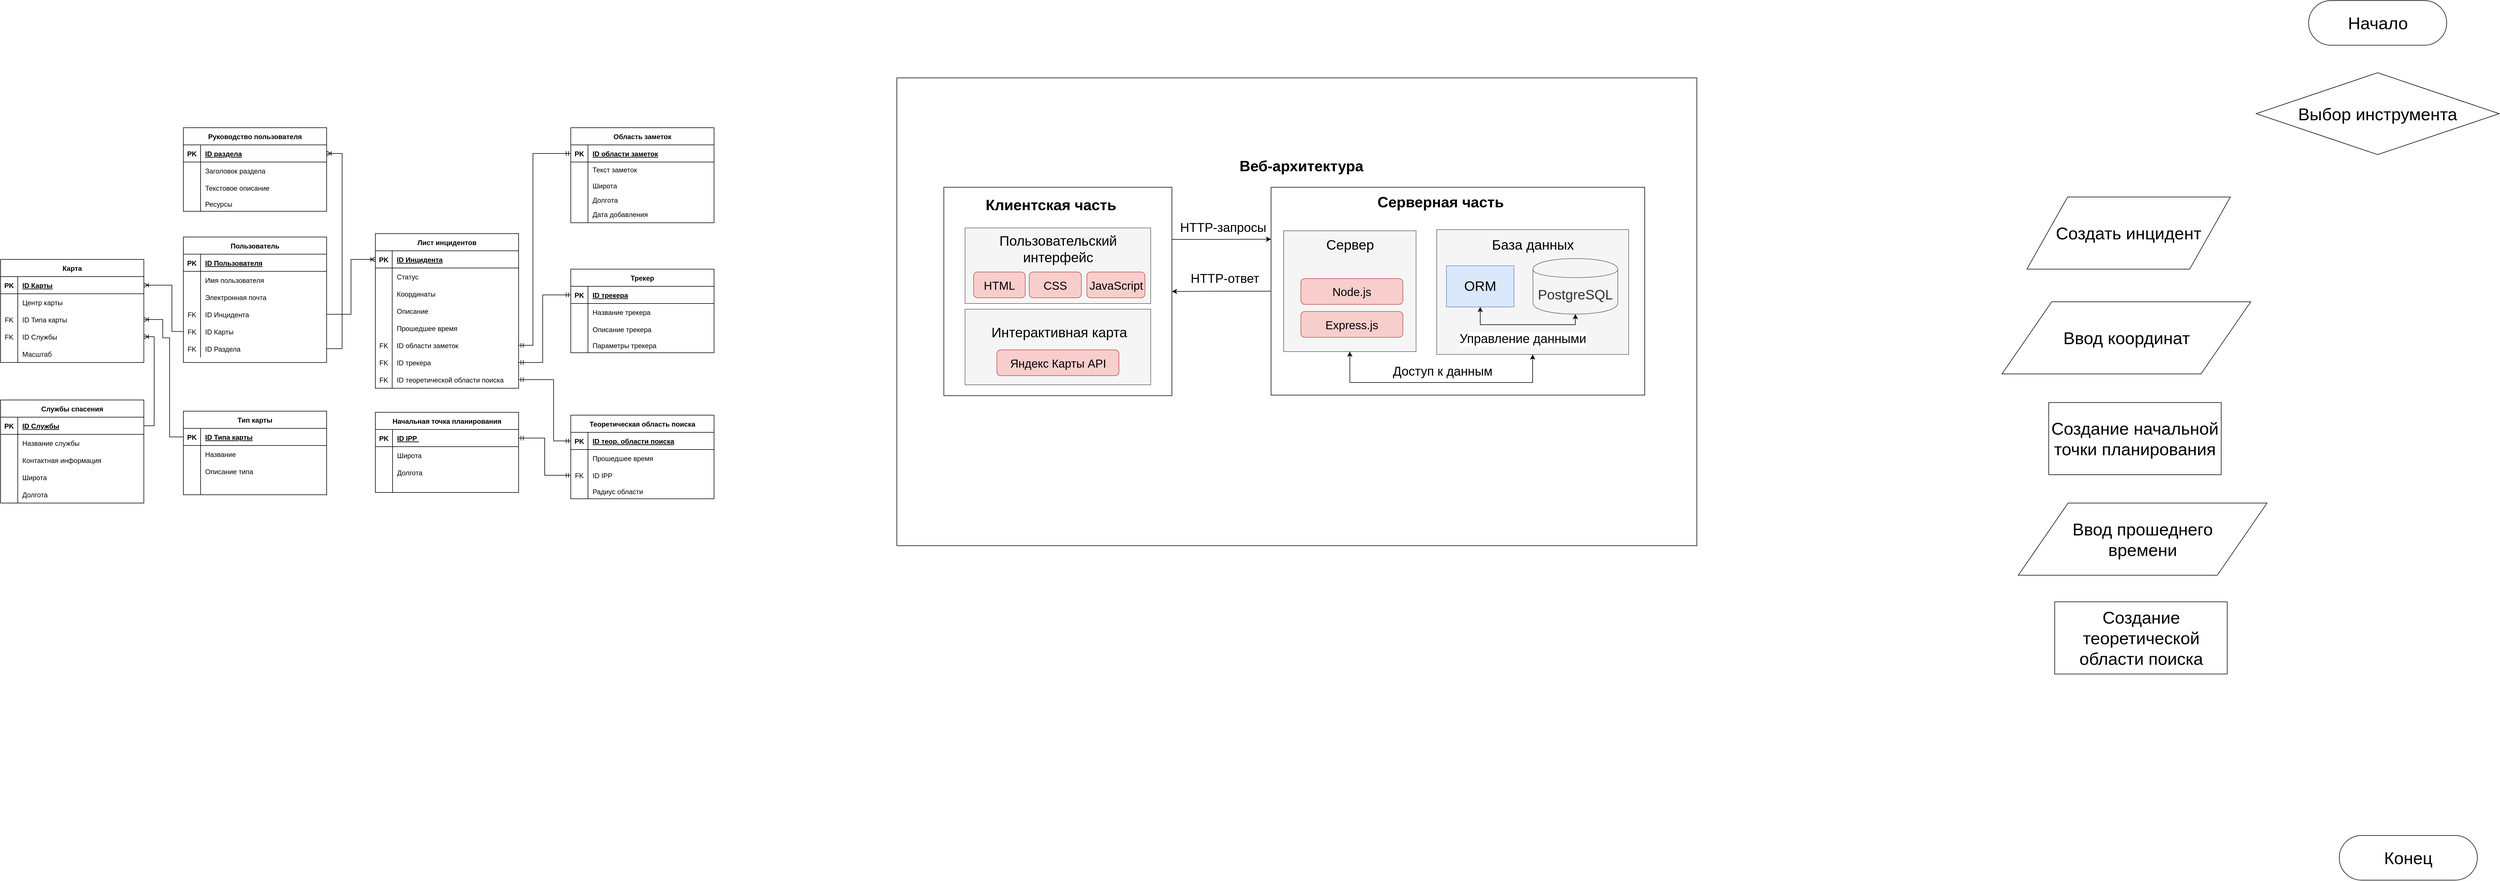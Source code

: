 <mxfile version="24.5.2" type="github">
  <diagram id="R2lEEEUBdFMjLlhIrx00" name="Page-1">
    <mxGraphModel dx="3667" dy="1820" grid="0" gridSize="10" guides="1" tooltips="1" connect="1" arrows="1" fold="1" page="0" pageScale="1" pageWidth="850" pageHeight="1100" math="0" shadow="0" extFonts="Permanent Marker^https://fonts.googleapis.com/css?family=Permanent+Marker">
      <root>
        <mxCell id="0" />
        <mxCell id="1" parent="0" />
        <mxCell id="alP96kUYFZO8rDHajEaq-7" value="" style="rounded=0;whiteSpace=wrap;html=1;" parent="1" vertex="1">
          <mxGeometry x="872" y="-54" width="1396" height="817" as="geometry" />
        </mxCell>
        <mxCell id="C-vyLk0tnHw3VtMMgP7b-23" value="Лист инцидентов" style="shape=table;startSize=30;container=1;collapsible=1;childLayout=tableLayout;fixedRows=1;rowLines=0;fontStyle=1;align=center;resizeLast=1;" parent="1" vertex="1">
          <mxGeometry x="-38" y="218" width="250" height="270" as="geometry" />
        </mxCell>
        <mxCell id="C-vyLk0tnHw3VtMMgP7b-24" value="" style="shape=partialRectangle;collapsible=0;dropTarget=0;pointerEvents=0;fillColor=none;points=[[0,0.5],[1,0.5]];portConstraint=eastwest;top=0;left=0;right=0;bottom=1;" parent="C-vyLk0tnHw3VtMMgP7b-23" vertex="1">
          <mxGeometry y="30" width="250" height="30" as="geometry" />
        </mxCell>
        <mxCell id="C-vyLk0tnHw3VtMMgP7b-25" value="PK" style="shape=partialRectangle;overflow=hidden;connectable=0;fillColor=none;top=0;left=0;bottom=0;right=0;fontStyle=1;" parent="C-vyLk0tnHw3VtMMgP7b-24" vertex="1">
          <mxGeometry width="29.391" height="30" as="geometry">
            <mxRectangle width="29.391" height="30" as="alternateBounds" />
          </mxGeometry>
        </mxCell>
        <mxCell id="C-vyLk0tnHw3VtMMgP7b-26" value="ID Инцидента" style="shape=partialRectangle;overflow=hidden;connectable=0;fillColor=none;top=0;left=0;bottom=0;right=0;align=left;spacingLeft=6;fontStyle=5;" parent="C-vyLk0tnHw3VtMMgP7b-24" vertex="1">
          <mxGeometry x="29.391" width="220.609" height="30" as="geometry">
            <mxRectangle width="220.609" height="30" as="alternateBounds" />
          </mxGeometry>
        </mxCell>
        <mxCell id="C-vyLk0tnHw3VtMMgP7b-27" value="" style="shape=partialRectangle;collapsible=0;dropTarget=0;pointerEvents=0;fillColor=none;points=[[0,0.5],[1,0.5]];portConstraint=eastwest;top=0;left=0;right=0;bottom=0;" parent="C-vyLk0tnHw3VtMMgP7b-23" vertex="1">
          <mxGeometry y="60" width="250" height="30" as="geometry" />
        </mxCell>
        <mxCell id="C-vyLk0tnHw3VtMMgP7b-28" value="" style="shape=partialRectangle;overflow=hidden;connectable=0;fillColor=none;top=0;left=0;bottom=0;right=0;" parent="C-vyLk0tnHw3VtMMgP7b-27" vertex="1">
          <mxGeometry width="29.391" height="30" as="geometry">
            <mxRectangle width="29.391" height="30" as="alternateBounds" />
          </mxGeometry>
        </mxCell>
        <mxCell id="C-vyLk0tnHw3VtMMgP7b-29" value="Статус" style="shape=partialRectangle;overflow=hidden;connectable=0;fillColor=none;top=0;left=0;bottom=0;right=0;align=left;spacingLeft=6;" parent="C-vyLk0tnHw3VtMMgP7b-27" vertex="1">
          <mxGeometry x="29.391" width="220.609" height="30" as="geometry">
            <mxRectangle width="220.609" height="30" as="alternateBounds" />
          </mxGeometry>
        </mxCell>
        <mxCell id="3NMLfeWgllVrvbRj8YYS-1" value="" style="shape=partialRectangle;collapsible=0;dropTarget=0;pointerEvents=0;fillColor=none;points=[[0,0.5],[1,0.5]];portConstraint=eastwest;top=0;left=0;right=0;bottom=0;" parent="C-vyLk0tnHw3VtMMgP7b-23" vertex="1">
          <mxGeometry y="90" width="250" height="30" as="geometry" />
        </mxCell>
        <mxCell id="3NMLfeWgllVrvbRj8YYS-2" value="" style="shape=partialRectangle;overflow=hidden;connectable=0;fillColor=none;top=0;left=0;bottom=0;right=0;" parent="3NMLfeWgllVrvbRj8YYS-1" vertex="1">
          <mxGeometry width="29.391" height="30" as="geometry">
            <mxRectangle width="29.391" height="30" as="alternateBounds" />
          </mxGeometry>
        </mxCell>
        <mxCell id="3NMLfeWgllVrvbRj8YYS-3" value="Координаты" style="shape=partialRectangle;overflow=hidden;connectable=0;fillColor=none;top=0;left=0;bottom=0;right=0;align=left;spacingLeft=6;" parent="3NMLfeWgllVrvbRj8YYS-1" vertex="1">
          <mxGeometry x="29.391" width="220.609" height="30" as="geometry">
            <mxRectangle width="220.609" height="30" as="alternateBounds" />
          </mxGeometry>
        </mxCell>
        <mxCell id="3NMLfeWgllVrvbRj8YYS-4" value="" style="shape=partialRectangle;collapsible=0;dropTarget=0;pointerEvents=0;fillColor=none;points=[[0,0.5],[1,0.5]];portConstraint=eastwest;top=0;left=0;right=0;bottom=0;" parent="C-vyLk0tnHw3VtMMgP7b-23" vertex="1">
          <mxGeometry y="120" width="250" height="30" as="geometry" />
        </mxCell>
        <mxCell id="3NMLfeWgllVrvbRj8YYS-5" value="" style="shape=partialRectangle;overflow=hidden;connectable=0;fillColor=none;top=0;left=0;bottom=0;right=0;" parent="3NMLfeWgllVrvbRj8YYS-4" vertex="1">
          <mxGeometry width="29.391" height="30" as="geometry">
            <mxRectangle width="29.391" height="30" as="alternateBounds" />
          </mxGeometry>
        </mxCell>
        <mxCell id="3NMLfeWgllVrvbRj8YYS-6" value="Описание" style="shape=partialRectangle;overflow=hidden;connectable=0;fillColor=none;top=0;left=0;bottom=0;right=0;align=left;spacingLeft=6;" parent="3NMLfeWgllVrvbRj8YYS-4" vertex="1">
          <mxGeometry x="29.391" width="220.609" height="30" as="geometry">
            <mxRectangle width="220.609" height="30" as="alternateBounds" />
          </mxGeometry>
        </mxCell>
        <mxCell id="Bs1vA-uxQ35dqyC47Zw_-122" value="" style="shape=partialRectangle;collapsible=0;dropTarget=0;pointerEvents=0;fillColor=none;points=[[0,0.5],[1,0.5]];portConstraint=eastwest;top=0;left=0;right=0;bottom=0;" parent="C-vyLk0tnHw3VtMMgP7b-23" vertex="1">
          <mxGeometry y="150" width="250" height="30" as="geometry" />
        </mxCell>
        <mxCell id="Bs1vA-uxQ35dqyC47Zw_-123" value="" style="shape=partialRectangle;overflow=hidden;connectable=0;fillColor=none;top=0;left=0;bottom=0;right=0;" parent="Bs1vA-uxQ35dqyC47Zw_-122" vertex="1">
          <mxGeometry width="29.391" height="30" as="geometry">
            <mxRectangle width="29.391" height="30" as="alternateBounds" />
          </mxGeometry>
        </mxCell>
        <mxCell id="Bs1vA-uxQ35dqyC47Zw_-124" value="Прошедшее время" style="shape=partialRectangle;overflow=hidden;connectable=0;fillColor=none;top=0;left=0;bottom=0;right=0;align=left;spacingLeft=6;" parent="Bs1vA-uxQ35dqyC47Zw_-122" vertex="1">
          <mxGeometry x="29.391" width="220.609" height="30" as="geometry">
            <mxRectangle width="220.609" height="30" as="alternateBounds" />
          </mxGeometry>
        </mxCell>
        <mxCell id="HpB9Whj1vIc_SZPRfGOs-43" value="" style="shape=partialRectangle;collapsible=0;dropTarget=0;pointerEvents=0;fillColor=none;points=[[0,0.5],[1,0.5]];portConstraint=eastwest;top=0;left=0;right=0;bottom=0;" parent="C-vyLk0tnHw3VtMMgP7b-23" vertex="1">
          <mxGeometry y="180" width="250" height="30" as="geometry" />
        </mxCell>
        <mxCell id="HpB9Whj1vIc_SZPRfGOs-44" value="FK" style="shape=partialRectangle;overflow=hidden;connectable=0;fillColor=none;top=0;left=0;bottom=0;right=0;" parent="HpB9Whj1vIc_SZPRfGOs-43" vertex="1">
          <mxGeometry width="29.391" height="30" as="geometry">
            <mxRectangle width="29.391" height="30" as="alternateBounds" />
          </mxGeometry>
        </mxCell>
        <mxCell id="HpB9Whj1vIc_SZPRfGOs-45" value="ID области заметок" style="shape=partialRectangle;overflow=hidden;connectable=0;fillColor=none;top=0;left=0;bottom=0;right=0;align=left;spacingLeft=6;" parent="HpB9Whj1vIc_SZPRfGOs-43" vertex="1">
          <mxGeometry x="29.391" width="220.609" height="30" as="geometry">
            <mxRectangle width="220.609" height="30" as="alternateBounds" />
          </mxGeometry>
        </mxCell>
        <mxCell id="HpB9Whj1vIc_SZPRfGOs-46" value="" style="shape=partialRectangle;collapsible=0;dropTarget=0;pointerEvents=0;fillColor=none;points=[[0,0.5],[1,0.5]];portConstraint=eastwest;top=0;left=0;right=0;bottom=0;" parent="C-vyLk0tnHw3VtMMgP7b-23" vertex="1">
          <mxGeometry y="210" width="250" height="30" as="geometry" />
        </mxCell>
        <mxCell id="HpB9Whj1vIc_SZPRfGOs-47" value="FK" style="shape=partialRectangle;overflow=hidden;connectable=0;fillColor=none;top=0;left=0;bottom=0;right=0;" parent="HpB9Whj1vIc_SZPRfGOs-46" vertex="1">
          <mxGeometry width="29.391" height="30" as="geometry">
            <mxRectangle width="29.391" height="30" as="alternateBounds" />
          </mxGeometry>
        </mxCell>
        <mxCell id="HpB9Whj1vIc_SZPRfGOs-48" value="ID трекера" style="shape=partialRectangle;overflow=hidden;connectable=0;fillColor=none;top=0;left=0;bottom=0;right=0;align=left;spacingLeft=6;" parent="HpB9Whj1vIc_SZPRfGOs-46" vertex="1">
          <mxGeometry x="29.391" width="220.609" height="30" as="geometry">
            <mxRectangle width="220.609" height="30" as="alternateBounds" />
          </mxGeometry>
        </mxCell>
        <mxCell id="HpB9Whj1vIc_SZPRfGOs-49" value="" style="shape=partialRectangle;collapsible=0;dropTarget=0;pointerEvents=0;fillColor=none;points=[[0,0.5],[1,0.5]];portConstraint=eastwest;top=0;left=0;right=0;bottom=0;" parent="C-vyLk0tnHw3VtMMgP7b-23" vertex="1">
          <mxGeometry y="240" width="250" height="30" as="geometry" />
        </mxCell>
        <mxCell id="HpB9Whj1vIc_SZPRfGOs-50" value="FK" style="shape=partialRectangle;overflow=hidden;connectable=0;fillColor=none;top=0;left=0;bottom=0;right=0;" parent="HpB9Whj1vIc_SZPRfGOs-49" vertex="1">
          <mxGeometry width="29.391" height="30" as="geometry">
            <mxRectangle width="29.391" height="30" as="alternateBounds" />
          </mxGeometry>
        </mxCell>
        <mxCell id="HpB9Whj1vIc_SZPRfGOs-51" value="ID теоретической области поиска" style="shape=partialRectangle;overflow=hidden;connectable=0;fillColor=none;top=0;left=0;bottom=0;right=0;align=left;spacingLeft=6;" parent="HpB9Whj1vIc_SZPRfGOs-49" vertex="1">
          <mxGeometry x="29.391" width="220.609" height="30" as="geometry">
            <mxRectangle width="220.609" height="30" as="alternateBounds" />
          </mxGeometry>
        </mxCell>
        <mxCell id="3NMLfeWgllVrvbRj8YYS-7" value="Область заметок" style="shape=table;startSize=30;container=1;collapsible=1;childLayout=tableLayout;fixedRows=1;rowLines=0;fontStyle=1;align=center;resizeLast=1;" parent="1" vertex="1">
          <mxGeometry x="303" y="33" width="250" height="166" as="geometry">
            <mxRectangle x="-318" y="155" width="113" height="30" as="alternateBounds" />
          </mxGeometry>
        </mxCell>
        <mxCell id="3NMLfeWgllVrvbRj8YYS-8" value="" style="shape=partialRectangle;collapsible=0;dropTarget=0;pointerEvents=0;fillColor=none;points=[[0,0.5],[1,0.5]];portConstraint=eastwest;top=0;left=0;right=0;bottom=1;" parent="3NMLfeWgllVrvbRj8YYS-7" vertex="1">
          <mxGeometry y="30" width="250" height="30" as="geometry" />
        </mxCell>
        <mxCell id="3NMLfeWgllVrvbRj8YYS-9" value="PK" style="shape=partialRectangle;overflow=hidden;connectable=0;fillColor=none;top=0;left=0;bottom=0;right=0;fontStyle=1;" parent="3NMLfeWgllVrvbRj8YYS-8" vertex="1">
          <mxGeometry width="30" height="30" as="geometry">
            <mxRectangle width="30" height="30" as="alternateBounds" />
          </mxGeometry>
        </mxCell>
        <mxCell id="3NMLfeWgllVrvbRj8YYS-10" value="ID области заметок" style="shape=partialRectangle;overflow=hidden;connectable=0;fillColor=none;top=0;left=0;bottom=0;right=0;align=left;spacingLeft=6;fontStyle=5;" parent="3NMLfeWgllVrvbRj8YYS-8" vertex="1">
          <mxGeometry x="30" width="220" height="30" as="geometry">
            <mxRectangle width="220" height="30" as="alternateBounds" />
          </mxGeometry>
        </mxCell>
        <mxCell id="3NMLfeWgllVrvbRj8YYS-11" value="" style="shape=partialRectangle;collapsible=0;dropTarget=0;pointerEvents=0;fillColor=none;points=[[0,0.5],[1,0.5]];portConstraint=eastwest;top=0;left=0;right=0;bottom=0;" parent="3NMLfeWgllVrvbRj8YYS-7" vertex="1">
          <mxGeometry y="60" width="250" height="26" as="geometry" />
        </mxCell>
        <mxCell id="3NMLfeWgllVrvbRj8YYS-12" value="" style="shape=partialRectangle;overflow=hidden;connectable=0;fillColor=none;top=0;left=0;bottom=0;right=0;" parent="3NMLfeWgllVrvbRj8YYS-11" vertex="1">
          <mxGeometry width="30" height="26" as="geometry">
            <mxRectangle width="30" height="26" as="alternateBounds" />
          </mxGeometry>
        </mxCell>
        <mxCell id="3NMLfeWgllVrvbRj8YYS-13" value="Текст заметок" style="shape=partialRectangle;overflow=hidden;connectable=0;fillColor=none;top=0;left=0;bottom=0;right=0;align=left;spacingLeft=6;" parent="3NMLfeWgllVrvbRj8YYS-11" vertex="1">
          <mxGeometry x="30" width="220" height="26" as="geometry">
            <mxRectangle width="220" height="26" as="alternateBounds" />
          </mxGeometry>
        </mxCell>
        <mxCell id="3NMLfeWgllVrvbRj8YYS-14" value="" style="shape=partialRectangle;collapsible=0;dropTarget=0;pointerEvents=0;fillColor=none;points=[[0,0.5],[1,0.5]];portConstraint=eastwest;top=0;left=0;right=0;bottom=0;" parent="3NMLfeWgllVrvbRj8YYS-7" vertex="1">
          <mxGeometry y="86" width="250" height="30" as="geometry" />
        </mxCell>
        <mxCell id="3NMLfeWgllVrvbRj8YYS-15" value="" style="shape=partialRectangle;overflow=hidden;connectable=0;fillColor=none;top=0;left=0;bottom=0;right=0;" parent="3NMLfeWgllVrvbRj8YYS-14" vertex="1">
          <mxGeometry width="30" height="30" as="geometry">
            <mxRectangle width="30" height="30" as="alternateBounds" />
          </mxGeometry>
        </mxCell>
        <mxCell id="3NMLfeWgllVrvbRj8YYS-16" value="Широта" style="shape=partialRectangle;overflow=hidden;connectable=0;fillColor=none;top=0;left=0;bottom=0;right=0;align=left;spacingLeft=6;" parent="3NMLfeWgllVrvbRj8YYS-14" vertex="1">
          <mxGeometry x="30" width="220" height="30" as="geometry">
            <mxRectangle width="220" height="30" as="alternateBounds" />
          </mxGeometry>
        </mxCell>
        <mxCell id="3NMLfeWgllVrvbRj8YYS-17" value="" style="shape=partialRectangle;collapsible=0;dropTarget=0;pointerEvents=0;fillColor=none;points=[[0,0.5],[1,0.5]];portConstraint=eastwest;top=0;left=0;right=0;bottom=0;" parent="3NMLfeWgllVrvbRj8YYS-7" vertex="1">
          <mxGeometry y="116" width="250" height="20" as="geometry" />
        </mxCell>
        <mxCell id="3NMLfeWgllVrvbRj8YYS-18" value="" style="shape=partialRectangle;overflow=hidden;connectable=0;fillColor=none;top=0;left=0;bottom=0;right=0;" parent="3NMLfeWgllVrvbRj8YYS-17" vertex="1">
          <mxGeometry width="30" height="20" as="geometry">
            <mxRectangle width="30" height="20" as="alternateBounds" />
          </mxGeometry>
        </mxCell>
        <mxCell id="3NMLfeWgllVrvbRj8YYS-19" value="Долгота" style="shape=partialRectangle;overflow=hidden;connectable=0;fillColor=none;top=0;left=0;bottom=0;right=0;align=left;spacingLeft=6;" parent="3NMLfeWgllVrvbRj8YYS-17" vertex="1">
          <mxGeometry x="30" width="220" height="20" as="geometry">
            <mxRectangle width="220" height="20" as="alternateBounds" />
          </mxGeometry>
        </mxCell>
        <mxCell id="HpB9Whj1vIc_SZPRfGOs-14" value="" style="shape=partialRectangle;collapsible=0;dropTarget=0;pointerEvents=0;fillColor=none;points=[[0,0.5],[1,0.5]];portConstraint=eastwest;top=0;left=0;right=0;bottom=0;" parent="3NMLfeWgllVrvbRj8YYS-7" vertex="1">
          <mxGeometry y="136" width="250" height="30" as="geometry" />
        </mxCell>
        <mxCell id="HpB9Whj1vIc_SZPRfGOs-15" value="" style="shape=partialRectangle;overflow=hidden;connectable=0;fillColor=none;top=0;left=0;bottom=0;right=0;" parent="HpB9Whj1vIc_SZPRfGOs-14" vertex="1">
          <mxGeometry width="30" height="30" as="geometry">
            <mxRectangle width="30" height="30" as="alternateBounds" />
          </mxGeometry>
        </mxCell>
        <mxCell id="HpB9Whj1vIc_SZPRfGOs-16" value="Дата добавления" style="shape=partialRectangle;overflow=hidden;connectable=0;fillColor=none;top=0;left=0;bottom=0;right=0;align=left;spacingLeft=6;" parent="HpB9Whj1vIc_SZPRfGOs-14" vertex="1">
          <mxGeometry x="30" width="220" height="30" as="geometry">
            <mxRectangle width="220" height="30" as="alternateBounds" />
          </mxGeometry>
        </mxCell>
        <mxCell id="alP96kUYFZO8rDHajEaq-1" value="" style="rounded=0;whiteSpace=wrap;html=1;" parent="1" vertex="1">
          <mxGeometry x="954" y="137" width="398" height="364" as="geometry" />
        </mxCell>
        <mxCell id="alP96kUYFZO8rDHajEaq-3" value="&lt;font style=&quot;font-size: 26px;&quot;&gt;&lt;b&gt;Клиентская часть&lt;/b&gt;&lt;/font&gt;" style="text;strokeColor=none;align=center;fillColor=none;html=1;verticalAlign=middle;whiteSpace=wrap;rounded=0;" parent="1" vertex="1">
          <mxGeometry x="957" y="148" width="368" height="39" as="geometry" />
        </mxCell>
        <mxCell id="alP96kUYFZO8rDHajEaq-4" value="" style="rounded=0;whiteSpace=wrap;html=1;" parent="1" vertex="1">
          <mxGeometry x="1525" y="137" width="652" height="363" as="geometry" />
        </mxCell>
        <mxCell id="alP96kUYFZO8rDHajEaq-5" value="&lt;font style=&quot;font-size: 26px;&quot;&gt;&lt;b&gt;Серверная часть&lt;/b&gt;&lt;/font&gt;" style="text;strokeColor=none;align=center;fillColor=none;html=1;verticalAlign=middle;whiteSpace=wrap;rounded=0;" parent="1" vertex="1">
          <mxGeometry x="1686.5" y="145" width="268" height="36" as="geometry" />
        </mxCell>
        <mxCell id="alP96kUYFZO8rDHajEaq-6" style="edgeStyle=orthogonalEdgeStyle;rounded=0;orthogonalLoop=1;jettySize=auto;html=1;exitX=0.5;exitY=1;exitDx=0;exitDy=0;" parent="1" source="alP96kUYFZO8rDHajEaq-5" target="alP96kUYFZO8rDHajEaq-5" edge="1">
          <mxGeometry relative="1" as="geometry" />
        </mxCell>
        <mxCell id="alP96kUYFZO8rDHajEaq-9" value="&lt;font style=&quot;font-size: 26px;&quot;&gt;&lt;b&gt;Веб-архитектура&lt;/b&gt;&lt;/font&gt;" style="text;strokeColor=none;align=center;fillColor=none;html=1;verticalAlign=middle;whiteSpace=wrap;rounded=0;" parent="1" vertex="1">
          <mxGeometry x="1436" y="85" width="284" height="30" as="geometry" />
        </mxCell>
        <mxCell id="alP96kUYFZO8rDHajEaq-10" value="" style="rounded=0;whiteSpace=wrap;html=1;fillColor=#f5f5f5;fontColor=#333333;strokeColor=#666666;" parent="1" vertex="1">
          <mxGeometry x="1547" y="213" width="231" height="211" as="geometry" />
        </mxCell>
        <mxCell id="alP96kUYFZO8rDHajEaq-14" value="" style="rounded=0;whiteSpace=wrap;html=1;fillColor=#f5f5f5;fontColor=#333333;strokeColor=#666666;" parent="1" vertex="1">
          <mxGeometry x="991" y="208" width="324" height="132" as="geometry" />
        </mxCell>
        <mxCell id="alP96kUYFZO8rDHajEaq-15" value="&lt;span style=&quot;font-size: 24px;&quot;&gt;Пользовательский интерфейс&lt;/span&gt;" style="text;strokeColor=none;align=center;fillColor=none;html=1;verticalAlign=middle;whiteSpace=wrap;rounded=0;" parent="1" vertex="1">
          <mxGeometry x="1011.5" y="215" width="283" height="59" as="geometry" />
        </mxCell>
        <mxCell id="alP96kUYFZO8rDHajEaq-20" value="" style="rounded=0;whiteSpace=wrap;html=1;fillColor=#f5f5f5;fontColor=#333333;strokeColor=#666666;" parent="1" vertex="1">
          <mxGeometry x="991" y="350" width="324" height="132" as="geometry" />
        </mxCell>
        <mxCell id="alP96kUYFZO8rDHajEaq-22" value="&lt;span style=&quot;font-size: 24px;&quot;&gt;Интерактивная карта&lt;/span&gt;" style="text;strokeColor=none;align=center;fillColor=none;html=1;verticalAlign=middle;whiteSpace=wrap;rounded=0;" parent="1" vertex="1">
          <mxGeometry x="1014" y="354" width="283" height="74" as="geometry" />
        </mxCell>
        <mxCell id="alP96kUYFZO8rDHajEaq-23" value="&lt;font style=&quot;font-size: 20px;&quot;&gt;HTML&lt;/font&gt;" style="rounded=1;whiteSpace=wrap;html=1;fillColor=#f8cecc;strokeColor=#b85450;" parent="1" vertex="1">
          <mxGeometry x="1006" y="285" width="90" height="45" as="geometry" />
        </mxCell>
        <mxCell id="alP96kUYFZO8rDHajEaq-24" value="&lt;font style=&quot;font-size: 20px;&quot;&gt;CSS&lt;/font&gt;" style="rounded=1;whiteSpace=wrap;html=1;fillColor=#f8cecc;strokeColor=#b85450;" parent="1" vertex="1">
          <mxGeometry x="1103" y="285" width="91" height="45" as="geometry" />
        </mxCell>
        <mxCell id="alP96kUYFZO8rDHajEaq-25" value="&lt;font style=&quot;font-size: 20px;&quot;&gt;JavaScript&lt;/font&gt;" style="rounded=1;whiteSpace=wrap;html=1;fillColor=#f8cecc;strokeColor=#b85450;" parent="1" vertex="1">
          <mxGeometry x="1203.5" y="285" width="101.5" height="45" as="geometry" />
        </mxCell>
        <mxCell id="alP96kUYFZO8rDHajEaq-26" value="&lt;span style=&quot;font-size: 20px;&quot;&gt;Яндекс Карты API&lt;/span&gt;" style="rounded=1;whiteSpace=wrap;html=1;fillColor=#f8cecc;strokeColor=#b85450;" parent="1" vertex="1">
          <mxGeometry x="1046.5" y="421" width="213" height="45" as="geometry" />
        </mxCell>
        <mxCell id="alP96kUYFZO8rDHajEaq-27" value="&lt;span style=&quot;font-size: 24px;&quot;&gt;Сервер&lt;/span&gt;" style="text;strokeColor=none;align=center;fillColor=none;html=1;verticalAlign=middle;whiteSpace=wrap;rounded=0;" parent="1" vertex="1">
          <mxGeometry x="1560.5" y="213" width="204" height="49" as="geometry" />
        </mxCell>
        <mxCell id="alP96kUYFZO8rDHajEaq-29" value="&lt;font style=&quot;font-size: 20px;&quot;&gt;Express.js&lt;/font&gt;" style="rounded=1;whiteSpace=wrap;html=1;fillColor=#f8cecc;strokeColor=#b85450;" parent="1" vertex="1">
          <mxGeometry x="1577" y="354" width="178" height="45" as="geometry" />
        </mxCell>
        <mxCell id="alP96kUYFZO8rDHajEaq-33" value="" style="rounded=0;whiteSpace=wrap;html=1;fillColor=#f5f5f5;fontColor=#333333;strokeColor=#666666;" parent="1" vertex="1">
          <mxGeometry x="1814" y="211" width="335" height="218" as="geometry" />
        </mxCell>
        <mxCell id="alP96kUYFZO8rDHajEaq-28" value="&lt;font style=&quot;font-size: 24px;&quot;&gt;PostgreSQL&lt;/font&gt;" style="shape=cylinder;whiteSpace=wrap;html=1;boundedLbl=1;backgroundOutline=1;fillColor=#f5f5f5;fontColor=#333333;strokeColor=#666666;" parent="1" vertex="1">
          <mxGeometry x="1982" y="261.5" width="148" height="97" as="geometry" />
        </mxCell>
        <mxCell id="alP96kUYFZO8rDHajEaq-32" value="&lt;font style=&quot;font-size: 24px;&quot;&gt;ORM&lt;/font&gt;" style="rounded=0;whiteSpace=wrap;html=1;fillColor=#dae8fc;strokeColor=#6c8ebf;" parent="1" vertex="1">
          <mxGeometry x="1831" y="274" width="118" height="72" as="geometry" />
        </mxCell>
        <mxCell id="alP96kUYFZO8rDHajEaq-34" value="&lt;span style=&quot;font-size: 24px;&quot;&gt;База данных&lt;/span&gt;" style="text;strokeColor=none;align=center;fillColor=none;html=1;verticalAlign=middle;whiteSpace=wrap;rounded=0;" parent="1" vertex="1">
          <mxGeometry x="1879.5" y="208" width="204" height="59" as="geometry" />
        </mxCell>
        <mxCell id="alP96kUYFZO8rDHajEaq-35" value="&lt;span style=&quot;font-size: 20px;&quot;&gt;Node.js&lt;/span&gt;" style="rounded=1;whiteSpace=wrap;html=1;fillColor=#f8cecc;strokeColor=#b85450;" parent="1" vertex="1">
          <mxGeometry x="1577" y="296.5" width="178" height="45" as="geometry" />
        </mxCell>
        <mxCell id="alP96kUYFZO8rDHajEaq-36" value="" style="endArrow=classic;startArrow=none;html=1;rounded=0;exitX=1;exitY=0.25;exitDx=0;exitDy=0;entryX=0;entryY=0.25;entryDx=0;entryDy=0;edgeStyle=orthogonalEdgeStyle;startFill=0;" parent="1" source="alP96kUYFZO8rDHajEaq-1" target="alP96kUYFZO8rDHajEaq-4" edge="1">
          <mxGeometry width="50" height="50" relative="1" as="geometry">
            <mxPoint x="1730" y="478" as="sourcePoint" />
            <mxPoint x="1780" y="428" as="targetPoint" />
          </mxGeometry>
        </mxCell>
        <mxCell id="alP96kUYFZO8rDHajEaq-37" value="&lt;font style=&quot;font-size: 22px;&quot;&gt;HTTP-запросы&lt;/font&gt;" style="edgeLabel;html=1;align=center;verticalAlign=middle;resizable=0;points=[];" parent="alP96kUYFZO8rDHajEaq-36" vertex="1" connectable="0">
          <mxGeometry x="0.102" y="-2" relative="1" as="geometry">
            <mxPoint x="-7" y="-22" as="offset" />
          </mxGeometry>
        </mxCell>
        <mxCell id="alP96kUYFZO8rDHajEaq-38" value="" style="endArrow=classic;startArrow=classic;html=1;rounded=0;exitX=0.5;exitY=1;exitDx=0;exitDy=0;entryX=0.5;entryY=1;entryDx=0;entryDy=0;edgeStyle=orthogonalEdgeStyle;" parent="1" source="alP96kUYFZO8rDHajEaq-10" target="alP96kUYFZO8rDHajEaq-33" edge="1">
          <mxGeometry width="50" height="50" relative="1" as="geometry">
            <mxPoint x="1713" y="471" as="sourcePoint" />
            <mxPoint x="1886" y="471" as="targetPoint" />
            <Array as="points">
              <mxPoint x="1662" y="478" />
              <mxPoint x="1982" y="478" />
            </Array>
          </mxGeometry>
        </mxCell>
        <mxCell id="alP96kUYFZO8rDHajEaq-39" value="&lt;span style=&quot;font-size: 22px;&quot;&gt;Доступ к данным&lt;/span&gt;" style="edgeLabel;html=1;align=center;verticalAlign=middle;resizable=0;points=[];" parent="alP96kUYFZO8rDHajEaq-38" vertex="1" connectable="0">
          <mxGeometry x="0.102" y="-2" relative="1" as="geometry">
            <mxPoint x="-17" y="-21" as="offset" />
          </mxGeometry>
        </mxCell>
        <mxCell id="alP96kUYFZO8rDHajEaq-40" value="" style="endArrow=classic;startArrow=classic;html=1;rounded=0;exitX=0.5;exitY=1;exitDx=0;exitDy=0;entryX=0.5;entryY=1;entryDx=0;entryDy=0;edgeStyle=orthogonalEdgeStyle;" parent="1" source="alP96kUYFZO8rDHajEaq-32" target="alP96kUYFZO8rDHajEaq-28" edge="1">
          <mxGeometry width="50" height="50" relative="1" as="geometry">
            <mxPoint x="1856" y="374" as="sourcePoint" />
            <mxPoint x="2175" y="379" as="targetPoint" />
            <Array as="points">
              <mxPoint x="1890" y="377" />
              <mxPoint x="2056" y="377" />
            </Array>
          </mxGeometry>
        </mxCell>
        <mxCell id="alP96kUYFZO8rDHajEaq-41" value="&lt;span style=&quot;font-size: 22px;&quot;&gt;Управление данными&lt;/span&gt;" style="edgeLabel;html=1;align=center;verticalAlign=middle;resizable=0;points=[];" parent="alP96kUYFZO8rDHajEaq-40" vertex="1" connectable="0">
          <mxGeometry x="0.102" y="-2" relative="1" as="geometry">
            <mxPoint x="-14" y="23" as="offset" />
          </mxGeometry>
        </mxCell>
        <mxCell id="alP96kUYFZO8rDHajEaq-42" value="" style="endArrow=classic;startArrow=none;html=1;rounded=0;exitX=0;exitY=0.5;exitDx=0;exitDy=0;entryX=1;entryY=0.5;entryDx=0;entryDy=0;edgeStyle=orthogonalEdgeStyle;startFill=0;" parent="1" source="alP96kUYFZO8rDHajEaq-4" target="alP96kUYFZO8rDHajEaq-1" edge="1">
          <mxGeometry width="50" height="50" relative="1" as="geometry">
            <mxPoint x="1436" y="306.79" as="sourcePoint" />
            <mxPoint x="1609" y="306.79" as="targetPoint" />
          </mxGeometry>
        </mxCell>
        <mxCell id="alP96kUYFZO8rDHajEaq-43" value="&lt;font style=&quot;font-size: 22px;&quot;&gt;HTTP-ответ&lt;/font&gt;" style="edgeLabel;html=1;align=center;verticalAlign=middle;resizable=0;points=[];" parent="alP96kUYFZO8rDHajEaq-42" vertex="1" connectable="0">
          <mxGeometry x="0.102" y="-2" relative="1" as="geometry">
            <mxPoint x="14" y="-20" as="offset" />
          </mxGeometry>
        </mxCell>
        <mxCell id="Bs1vA-uxQ35dqyC47Zw_-14" value="Службы спасения" style="shape=table;startSize=30;container=1;collapsible=1;childLayout=tableLayout;fixedRows=1;rowLines=0;fontStyle=1;align=center;resizeLast=1;" parent="1" vertex="1">
          <mxGeometry x="-692" y="508.5" width="250" height="180" as="geometry">
            <mxRectangle x="-318" y="155" width="113" height="30" as="alternateBounds" />
          </mxGeometry>
        </mxCell>
        <mxCell id="Bs1vA-uxQ35dqyC47Zw_-15" value="" style="shape=partialRectangle;collapsible=0;dropTarget=0;pointerEvents=0;fillColor=none;points=[[0,0.5],[1,0.5]];portConstraint=eastwest;top=0;left=0;right=0;bottom=1;" parent="Bs1vA-uxQ35dqyC47Zw_-14" vertex="1">
          <mxGeometry y="30" width="250" height="30" as="geometry" />
        </mxCell>
        <mxCell id="Bs1vA-uxQ35dqyC47Zw_-16" value="PK" style="shape=partialRectangle;overflow=hidden;connectable=0;fillColor=none;top=0;left=0;bottom=0;right=0;fontStyle=1;" parent="Bs1vA-uxQ35dqyC47Zw_-15" vertex="1">
          <mxGeometry width="30" height="30" as="geometry">
            <mxRectangle width="30" height="30" as="alternateBounds" />
          </mxGeometry>
        </mxCell>
        <mxCell id="Bs1vA-uxQ35dqyC47Zw_-17" value="ID Службы" style="shape=partialRectangle;overflow=hidden;connectable=0;fillColor=none;top=0;left=0;bottom=0;right=0;align=left;spacingLeft=6;fontStyle=5;" parent="Bs1vA-uxQ35dqyC47Zw_-15" vertex="1">
          <mxGeometry x="30" width="220" height="30" as="geometry">
            <mxRectangle width="220" height="30" as="alternateBounds" />
          </mxGeometry>
        </mxCell>
        <mxCell id="Bs1vA-uxQ35dqyC47Zw_-18" value="" style="shape=partialRectangle;collapsible=0;dropTarget=0;pointerEvents=0;fillColor=none;points=[[0,0.5],[1,0.5]];portConstraint=eastwest;top=0;left=0;right=0;bottom=0;" parent="Bs1vA-uxQ35dqyC47Zw_-14" vertex="1">
          <mxGeometry y="60" width="250" height="30" as="geometry" />
        </mxCell>
        <mxCell id="Bs1vA-uxQ35dqyC47Zw_-19" value="" style="shape=partialRectangle;overflow=hidden;connectable=0;fillColor=none;top=0;left=0;bottom=0;right=0;" parent="Bs1vA-uxQ35dqyC47Zw_-18" vertex="1">
          <mxGeometry width="30" height="30" as="geometry">
            <mxRectangle width="30" height="30" as="alternateBounds" />
          </mxGeometry>
        </mxCell>
        <mxCell id="Bs1vA-uxQ35dqyC47Zw_-20" value="Название службы" style="shape=partialRectangle;overflow=hidden;connectable=0;fillColor=none;top=0;left=0;bottom=0;right=0;align=left;spacingLeft=6;" parent="Bs1vA-uxQ35dqyC47Zw_-18" vertex="1">
          <mxGeometry x="30" width="220" height="30" as="geometry">
            <mxRectangle width="220" height="30" as="alternateBounds" />
          </mxGeometry>
        </mxCell>
        <mxCell id="Bs1vA-uxQ35dqyC47Zw_-21" value="" style="shape=partialRectangle;collapsible=0;dropTarget=0;pointerEvents=0;fillColor=none;points=[[0,0.5],[1,0.5]];portConstraint=eastwest;top=0;left=0;right=0;bottom=0;" parent="Bs1vA-uxQ35dqyC47Zw_-14" vertex="1">
          <mxGeometry y="90" width="250" height="30" as="geometry" />
        </mxCell>
        <mxCell id="Bs1vA-uxQ35dqyC47Zw_-22" value="" style="shape=partialRectangle;overflow=hidden;connectable=0;fillColor=none;top=0;left=0;bottom=0;right=0;" parent="Bs1vA-uxQ35dqyC47Zw_-21" vertex="1">
          <mxGeometry width="30" height="30" as="geometry">
            <mxRectangle width="30" height="30" as="alternateBounds" />
          </mxGeometry>
        </mxCell>
        <mxCell id="Bs1vA-uxQ35dqyC47Zw_-23" value="Контактная информация" style="shape=partialRectangle;overflow=hidden;connectable=0;fillColor=none;top=0;left=0;bottom=0;right=0;align=left;spacingLeft=6;" parent="Bs1vA-uxQ35dqyC47Zw_-21" vertex="1">
          <mxGeometry x="30" width="220" height="30" as="geometry">
            <mxRectangle width="220" height="30" as="alternateBounds" />
          </mxGeometry>
        </mxCell>
        <mxCell id="Bs1vA-uxQ35dqyC47Zw_-24" value="" style="shape=partialRectangle;collapsible=0;dropTarget=0;pointerEvents=0;fillColor=none;points=[[0,0.5],[1,0.5]];portConstraint=eastwest;top=0;left=0;right=0;bottom=0;" parent="Bs1vA-uxQ35dqyC47Zw_-14" vertex="1">
          <mxGeometry y="120" width="250" height="30" as="geometry" />
        </mxCell>
        <mxCell id="Bs1vA-uxQ35dqyC47Zw_-25" value="" style="shape=partialRectangle;overflow=hidden;connectable=0;fillColor=none;top=0;left=0;bottom=0;right=0;" parent="Bs1vA-uxQ35dqyC47Zw_-24" vertex="1">
          <mxGeometry width="30" height="30" as="geometry">
            <mxRectangle width="30" height="30" as="alternateBounds" />
          </mxGeometry>
        </mxCell>
        <mxCell id="Bs1vA-uxQ35dqyC47Zw_-26" value="Широта" style="shape=partialRectangle;overflow=hidden;connectable=0;fillColor=none;top=0;left=0;bottom=0;right=0;align=left;spacingLeft=6;" parent="Bs1vA-uxQ35dqyC47Zw_-24" vertex="1">
          <mxGeometry x="30" width="220" height="30" as="geometry">
            <mxRectangle width="220" height="30" as="alternateBounds" />
          </mxGeometry>
        </mxCell>
        <mxCell id="HpB9Whj1vIc_SZPRfGOs-17" value="" style="shape=partialRectangle;collapsible=0;dropTarget=0;pointerEvents=0;fillColor=none;points=[[0,0.5],[1,0.5]];portConstraint=eastwest;top=0;left=0;right=0;bottom=0;" parent="Bs1vA-uxQ35dqyC47Zw_-14" vertex="1">
          <mxGeometry y="150" width="250" height="30" as="geometry" />
        </mxCell>
        <mxCell id="HpB9Whj1vIc_SZPRfGOs-18" value="" style="shape=partialRectangle;overflow=hidden;connectable=0;fillColor=none;top=0;left=0;bottom=0;right=0;" parent="HpB9Whj1vIc_SZPRfGOs-17" vertex="1">
          <mxGeometry width="30" height="30" as="geometry">
            <mxRectangle width="30" height="30" as="alternateBounds" />
          </mxGeometry>
        </mxCell>
        <mxCell id="HpB9Whj1vIc_SZPRfGOs-19" value="Долгота" style="shape=partialRectangle;overflow=hidden;connectable=0;fillColor=none;top=0;left=0;bottom=0;right=0;align=left;spacingLeft=6;" parent="HpB9Whj1vIc_SZPRfGOs-17" vertex="1">
          <mxGeometry x="30" width="220" height="30" as="geometry">
            <mxRectangle width="220" height="30" as="alternateBounds" />
          </mxGeometry>
        </mxCell>
        <mxCell id="Bs1vA-uxQ35dqyC47Zw_-53" value="Начальная точка планирования" style="shape=table;startSize=30;container=1;collapsible=1;childLayout=tableLayout;fixedRows=1;rowLines=0;fontStyle=1;align=center;resizeLast=1;" parent="1" vertex="1">
          <mxGeometry x="-38" y="530" width="250" height="140" as="geometry">
            <mxRectangle x="-318" y="155" width="113" height="30" as="alternateBounds" />
          </mxGeometry>
        </mxCell>
        <mxCell id="Bs1vA-uxQ35dqyC47Zw_-54" value="" style="shape=partialRectangle;collapsible=0;dropTarget=0;pointerEvents=0;fillColor=none;points=[[0,0.5],[1,0.5]];portConstraint=eastwest;top=0;left=0;right=0;bottom=1;" parent="Bs1vA-uxQ35dqyC47Zw_-53" vertex="1">
          <mxGeometry y="30" width="250" height="30" as="geometry" />
        </mxCell>
        <mxCell id="Bs1vA-uxQ35dqyC47Zw_-55" value="PK" style="shape=partialRectangle;overflow=hidden;connectable=0;fillColor=none;top=0;left=0;bottom=0;right=0;fontStyle=1;" parent="Bs1vA-uxQ35dqyC47Zw_-54" vertex="1">
          <mxGeometry width="30" height="30" as="geometry">
            <mxRectangle width="30" height="30" as="alternateBounds" />
          </mxGeometry>
        </mxCell>
        <mxCell id="Bs1vA-uxQ35dqyC47Zw_-56" value="ID IPP " style="shape=partialRectangle;overflow=hidden;connectable=0;fillColor=none;top=0;left=0;bottom=0;right=0;align=left;spacingLeft=6;fontStyle=5;" parent="Bs1vA-uxQ35dqyC47Zw_-54" vertex="1">
          <mxGeometry x="30" width="220" height="30" as="geometry">
            <mxRectangle width="220" height="30" as="alternateBounds" />
          </mxGeometry>
        </mxCell>
        <mxCell id="Bs1vA-uxQ35dqyC47Zw_-57" value="" style="shape=partialRectangle;collapsible=0;dropTarget=0;pointerEvents=0;fillColor=none;points=[[0,0.5],[1,0.5]];portConstraint=eastwest;top=0;left=0;right=0;bottom=0;" parent="Bs1vA-uxQ35dqyC47Zw_-53" vertex="1">
          <mxGeometry y="60" width="250" height="30" as="geometry" />
        </mxCell>
        <mxCell id="Bs1vA-uxQ35dqyC47Zw_-58" value="" style="shape=partialRectangle;overflow=hidden;connectable=0;fillColor=none;top=0;left=0;bottom=0;right=0;" parent="Bs1vA-uxQ35dqyC47Zw_-57" vertex="1">
          <mxGeometry width="30" height="30" as="geometry">
            <mxRectangle width="30" height="30" as="alternateBounds" />
          </mxGeometry>
        </mxCell>
        <mxCell id="Bs1vA-uxQ35dqyC47Zw_-59" value="Широта" style="shape=partialRectangle;overflow=hidden;connectable=0;fillColor=none;top=0;left=0;bottom=0;right=0;align=left;spacingLeft=6;" parent="Bs1vA-uxQ35dqyC47Zw_-57" vertex="1">
          <mxGeometry x="30" width="220" height="30" as="geometry">
            <mxRectangle width="220" height="30" as="alternateBounds" />
          </mxGeometry>
        </mxCell>
        <mxCell id="Bs1vA-uxQ35dqyC47Zw_-60" value="" style="shape=partialRectangle;collapsible=0;dropTarget=0;pointerEvents=0;fillColor=none;points=[[0,0.5],[1,0.5]];portConstraint=eastwest;top=0;left=0;right=0;bottom=0;" parent="Bs1vA-uxQ35dqyC47Zw_-53" vertex="1">
          <mxGeometry y="90" width="250" height="30" as="geometry" />
        </mxCell>
        <mxCell id="Bs1vA-uxQ35dqyC47Zw_-61" value="" style="shape=partialRectangle;overflow=hidden;connectable=0;fillColor=none;top=0;left=0;bottom=0;right=0;" parent="Bs1vA-uxQ35dqyC47Zw_-60" vertex="1">
          <mxGeometry width="30" height="30" as="geometry">
            <mxRectangle width="30" height="30" as="alternateBounds" />
          </mxGeometry>
        </mxCell>
        <mxCell id="Bs1vA-uxQ35dqyC47Zw_-62" value="Долгота" style="shape=partialRectangle;overflow=hidden;connectable=0;fillColor=none;top=0;left=0;bottom=0;right=0;align=left;spacingLeft=6;" parent="Bs1vA-uxQ35dqyC47Zw_-60" vertex="1">
          <mxGeometry x="30" width="220" height="30" as="geometry">
            <mxRectangle width="220" height="30" as="alternateBounds" />
          </mxGeometry>
        </mxCell>
        <mxCell id="Bs1vA-uxQ35dqyC47Zw_-63" value="" style="shape=partialRectangle;collapsible=0;dropTarget=0;pointerEvents=0;fillColor=none;points=[[0,0.5],[1,0.5]];portConstraint=eastwest;top=0;left=0;right=0;bottom=0;" parent="Bs1vA-uxQ35dqyC47Zw_-53" vertex="1">
          <mxGeometry y="120" width="250" height="20" as="geometry" />
        </mxCell>
        <mxCell id="Bs1vA-uxQ35dqyC47Zw_-64" value="" style="shape=partialRectangle;overflow=hidden;connectable=0;fillColor=none;top=0;left=0;bottom=0;right=0;" parent="Bs1vA-uxQ35dqyC47Zw_-63" vertex="1">
          <mxGeometry width="30" height="20" as="geometry">
            <mxRectangle width="30" height="20" as="alternateBounds" />
          </mxGeometry>
        </mxCell>
        <mxCell id="Bs1vA-uxQ35dqyC47Zw_-65" value="" style="shape=partialRectangle;overflow=hidden;connectable=0;fillColor=none;top=0;left=0;bottom=0;right=0;align=left;spacingLeft=6;" parent="Bs1vA-uxQ35dqyC47Zw_-63" vertex="1">
          <mxGeometry x="30" width="220" height="20" as="geometry">
            <mxRectangle width="220" height="20" as="alternateBounds" />
          </mxGeometry>
        </mxCell>
        <mxCell id="Bs1vA-uxQ35dqyC47Zw_-66" value="Пользователь" style="shape=table;startSize=30;container=1;collapsible=1;childLayout=tableLayout;fixedRows=1;rowLines=0;fontStyle=1;align=center;resizeLast=1;" parent="1" vertex="1">
          <mxGeometry x="-373" y="223.93" width="250" height="219.069" as="geometry">
            <mxRectangle x="-318" y="155" width="113" height="30" as="alternateBounds" />
          </mxGeometry>
        </mxCell>
        <mxCell id="Bs1vA-uxQ35dqyC47Zw_-67" value="" style="shape=partialRectangle;collapsible=0;dropTarget=0;pointerEvents=0;fillColor=none;points=[[0,0.5],[1,0.5]];portConstraint=eastwest;top=0;left=0;right=0;bottom=1;" parent="Bs1vA-uxQ35dqyC47Zw_-66" vertex="1">
          <mxGeometry y="30" width="250" height="30" as="geometry" />
        </mxCell>
        <mxCell id="Bs1vA-uxQ35dqyC47Zw_-68" value="PK" style="shape=partialRectangle;overflow=hidden;connectable=0;fillColor=none;top=0;left=0;bottom=0;right=0;fontStyle=1;" parent="Bs1vA-uxQ35dqyC47Zw_-67" vertex="1">
          <mxGeometry width="30" height="30" as="geometry">
            <mxRectangle width="30" height="30" as="alternateBounds" />
          </mxGeometry>
        </mxCell>
        <mxCell id="Bs1vA-uxQ35dqyC47Zw_-69" value="ID Пользователя" style="shape=partialRectangle;overflow=hidden;connectable=0;fillColor=none;top=0;left=0;bottom=0;right=0;align=left;spacingLeft=6;fontStyle=5;" parent="Bs1vA-uxQ35dqyC47Zw_-67" vertex="1">
          <mxGeometry x="30" width="220" height="30" as="geometry">
            <mxRectangle width="220" height="30" as="alternateBounds" />
          </mxGeometry>
        </mxCell>
        <mxCell id="Bs1vA-uxQ35dqyC47Zw_-70" value="" style="shape=partialRectangle;collapsible=0;dropTarget=0;pointerEvents=0;fillColor=none;points=[[0,0.5],[1,0.5]];portConstraint=eastwest;top=0;left=0;right=0;bottom=0;" parent="Bs1vA-uxQ35dqyC47Zw_-66" vertex="1">
          <mxGeometry y="60" width="250" height="30" as="geometry" />
        </mxCell>
        <mxCell id="Bs1vA-uxQ35dqyC47Zw_-71" value="" style="shape=partialRectangle;overflow=hidden;connectable=0;fillColor=none;top=0;left=0;bottom=0;right=0;" parent="Bs1vA-uxQ35dqyC47Zw_-70" vertex="1">
          <mxGeometry width="30" height="30" as="geometry">
            <mxRectangle width="30" height="30" as="alternateBounds" />
          </mxGeometry>
        </mxCell>
        <mxCell id="Bs1vA-uxQ35dqyC47Zw_-72" value="Имя пользователя" style="shape=partialRectangle;overflow=hidden;connectable=0;fillColor=none;top=0;left=0;bottom=0;right=0;align=left;spacingLeft=6;" parent="Bs1vA-uxQ35dqyC47Zw_-70" vertex="1">
          <mxGeometry x="30" width="220" height="30" as="geometry">
            <mxRectangle width="220" height="30" as="alternateBounds" />
          </mxGeometry>
        </mxCell>
        <mxCell id="Bs1vA-uxQ35dqyC47Zw_-73" value="" style="shape=partialRectangle;collapsible=0;dropTarget=0;pointerEvents=0;fillColor=none;points=[[0,0.5],[1,0.5]];portConstraint=eastwest;top=0;left=0;right=0;bottom=0;" parent="Bs1vA-uxQ35dqyC47Zw_-66" vertex="1">
          <mxGeometry y="90" width="250" height="30" as="geometry" />
        </mxCell>
        <mxCell id="Bs1vA-uxQ35dqyC47Zw_-74" value="" style="shape=partialRectangle;overflow=hidden;connectable=0;fillColor=none;top=0;left=0;bottom=0;right=0;" parent="Bs1vA-uxQ35dqyC47Zw_-73" vertex="1">
          <mxGeometry width="30" height="30" as="geometry">
            <mxRectangle width="30" height="30" as="alternateBounds" />
          </mxGeometry>
        </mxCell>
        <mxCell id="Bs1vA-uxQ35dqyC47Zw_-75" value="Электронная почта" style="shape=partialRectangle;overflow=hidden;connectable=0;fillColor=none;top=0;left=0;bottom=0;right=0;align=left;spacingLeft=6;" parent="Bs1vA-uxQ35dqyC47Zw_-73" vertex="1">
          <mxGeometry x="30" width="220" height="30" as="geometry">
            <mxRectangle width="220" height="30" as="alternateBounds" />
          </mxGeometry>
        </mxCell>
        <mxCell id="Bs1vA-uxQ35dqyC47Zw_-76" value="" style="shape=partialRectangle;collapsible=0;dropTarget=0;pointerEvents=0;fillColor=none;points=[[0,0.5],[1,0.5]];portConstraint=eastwest;top=0;left=0;right=0;bottom=0;" parent="Bs1vA-uxQ35dqyC47Zw_-66" vertex="1">
          <mxGeometry y="120" width="250" height="30" as="geometry" />
        </mxCell>
        <mxCell id="Bs1vA-uxQ35dqyC47Zw_-77" value="FK" style="shape=partialRectangle;overflow=hidden;connectable=0;fillColor=none;top=0;left=0;bottom=0;right=0;" parent="Bs1vA-uxQ35dqyC47Zw_-76" vertex="1">
          <mxGeometry width="30" height="30" as="geometry">
            <mxRectangle width="30" height="30" as="alternateBounds" />
          </mxGeometry>
        </mxCell>
        <mxCell id="Bs1vA-uxQ35dqyC47Zw_-78" value="ID Инцидента" style="shape=partialRectangle;overflow=hidden;connectable=0;fillColor=none;top=0;left=0;bottom=0;right=0;align=left;spacingLeft=6;" parent="Bs1vA-uxQ35dqyC47Zw_-76" vertex="1">
          <mxGeometry x="30" width="220" height="30" as="geometry">
            <mxRectangle width="220" height="30" as="alternateBounds" />
          </mxGeometry>
        </mxCell>
        <mxCell id="HpB9Whj1vIc_SZPRfGOs-64" value="" style="shape=partialRectangle;collapsible=0;dropTarget=0;pointerEvents=0;fillColor=none;points=[[0,0.5],[1,0.5]];portConstraint=eastwest;top=0;left=0;right=0;bottom=0;" parent="Bs1vA-uxQ35dqyC47Zw_-66" vertex="1">
          <mxGeometry y="150" width="250" height="30" as="geometry" />
        </mxCell>
        <mxCell id="HpB9Whj1vIc_SZPRfGOs-65" value="FK" style="shape=partialRectangle;overflow=hidden;connectable=0;fillColor=none;top=0;left=0;bottom=0;right=0;" parent="HpB9Whj1vIc_SZPRfGOs-64" vertex="1">
          <mxGeometry width="30" height="30" as="geometry">
            <mxRectangle width="30" height="30" as="alternateBounds" />
          </mxGeometry>
        </mxCell>
        <mxCell id="HpB9Whj1vIc_SZPRfGOs-66" value="ID Карты" style="shape=partialRectangle;overflow=hidden;connectable=0;fillColor=none;top=0;left=0;bottom=0;right=0;align=left;spacingLeft=6;" parent="HpB9Whj1vIc_SZPRfGOs-64" vertex="1">
          <mxGeometry x="30" width="220" height="30" as="geometry">
            <mxRectangle width="220" height="30" as="alternateBounds" />
          </mxGeometry>
        </mxCell>
        <mxCell id="HpB9Whj1vIc_SZPRfGOs-70" value="" style="shape=partialRectangle;collapsible=0;dropTarget=0;pointerEvents=0;fillColor=none;points=[[0,0.5],[1,0.5]];portConstraint=eastwest;top=0;left=0;right=0;bottom=0;" parent="Bs1vA-uxQ35dqyC47Zw_-66" vertex="1">
          <mxGeometry y="180" width="250" height="30" as="geometry" />
        </mxCell>
        <mxCell id="HpB9Whj1vIc_SZPRfGOs-71" value="FK" style="shape=partialRectangle;overflow=hidden;connectable=0;fillColor=none;top=0;left=0;bottom=0;right=0;" parent="HpB9Whj1vIc_SZPRfGOs-70" vertex="1">
          <mxGeometry width="30" height="30" as="geometry">
            <mxRectangle width="30" height="30" as="alternateBounds" />
          </mxGeometry>
        </mxCell>
        <mxCell id="HpB9Whj1vIc_SZPRfGOs-72" value="ID Раздела" style="shape=partialRectangle;overflow=hidden;connectable=0;fillColor=none;top=0;left=0;bottom=0;right=0;align=left;spacingLeft=6;" parent="HpB9Whj1vIc_SZPRfGOs-70" vertex="1">
          <mxGeometry x="30" width="220" height="30" as="geometry">
            <mxRectangle width="220" height="30" as="alternateBounds" />
          </mxGeometry>
        </mxCell>
        <mxCell id="Bs1vA-uxQ35dqyC47Zw_-79" value="Теоретическая область поиска" style="shape=table;startSize=30;container=1;collapsible=1;childLayout=tableLayout;fixedRows=1;rowLines=0;fontStyle=1;align=center;resizeLast=1;" parent="1" vertex="1">
          <mxGeometry x="303" y="535" width="250" height="146" as="geometry">
            <mxRectangle x="-318" y="155" width="113" height="30" as="alternateBounds" />
          </mxGeometry>
        </mxCell>
        <mxCell id="Bs1vA-uxQ35dqyC47Zw_-80" value="" style="shape=partialRectangle;collapsible=0;dropTarget=0;pointerEvents=0;fillColor=none;points=[[0,0.5],[1,0.5]];portConstraint=eastwest;top=0;left=0;right=0;bottom=1;" parent="Bs1vA-uxQ35dqyC47Zw_-79" vertex="1">
          <mxGeometry y="30" width="250" height="30" as="geometry" />
        </mxCell>
        <mxCell id="Bs1vA-uxQ35dqyC47Zw_-81" value="PK" style="shape=partialRectangle;overflow=hidden;connectable=0;fillColor=none;top=0;left=0;bottom=0;right=0;fontStyle=1;" parent="Bs1vA-uxQ35dqyC47Zw_-80" vertex="1">
          <mxGeometry width="30" height="30" as="geometry">
            <mxRectangle width="30" height="30" as="alternateBounds" />
          </mxGeometry>
        </mxCell>
        <mxCell id="Bs1vA-uxQ35dqyC47Zw_-82" value="ID теор. области поиска" style="shape=partialRectangle;overflow=hidden;connectable=0;fillColor=none;top=0;left=0;bottom=0;right=0;align=left;spacingLeft=6;fontStyle=5;" parent="Bs1vA-uxQ35dqyC47Zw_-80" vertex="1">
          <mxGeometry x="30" width="220" height="30" as="geometry">
            <mxRectangle width="220" height="30" as="alternateBounds" />
          </mxGeometry>
        </mxCell>
        <mxCell id="Bs1vA-uxQ35dqyC47Zw_-83" value="" style="shape=partialRectangle;collapsible=0;dropTarget=0;pointerEvents=0;fillColor=none;points=[[0,0.5],[1,0.5]];portConstraint=eastwest;top=0;left=0;right=0;bottom=0;" parent="Bs1vA-uxQ35dqyC47Zw_-79" vertex="1">
          <mxGeometry y="60" width="250" height="30" as="geometry" />
        </mxCell>
        <mxCell id="Bs1vA-uxQ35dqyC47Zw_-84" value="" style="shape=partialRectangle;overflow=hidden;connectable=0;fillColor=none;top=0;left=0;bottom=0;right=0;" parent="Bs1vA-uxQ35dqyC47Zw_-83" vertex="1">
          <mxGeometry width="30" height="30" as="geometry">
            <mxRectangle width="30" height="30" as="alternateBounds" />
          </mxGeometry>
        </mxCell>
        <mxCell id="Bs1vA-uxQ35dqyC47Zw_-85" value="Прошедшее время" style="shape=partialRectangle;overflow=hidden;connectable=0;fillColor=none;top=0;left=0;bottom=0;right=0;align=left;spacingLeft=6;" parent="Bs1vA-uxQ35dqyC47Zw_-83" vertex="1">
          <mxGeometry x="30" width="220" height="30" as="geometry">
            <mxRectangle width="220" height="30" as="alternateBounds" />
          </mxGeometry>
        </mxCell>
        <mxCell id="Bs1vA-uxQ35dqyC47Zw_-86" value="" style="shape=partialRectangle;collapsible=0;dropTarget=0;pointerEvents=0;fillColor=none;points=[[0,0.5],[1,0.5]];portConstraint=eastwest;top=0;left=0;right=0;bottom=0;" parent="Bs1vA-uxQ35dqyC47Zw_-79" vertex="1">
          <mxGeometry y="90" width="250" height="30" as="geometry" />
        </mxCell>
        <mxCell id="Bs1vA-uxQ35dqyC47Zw_-87" value="FK" style="shape=partialRectangle;overflow=hidden;connectable=0;fillColor=none;top=0;left=0;bottom=0;right=0;" parent="Bs1vA-uxQ35dqyC47Zw_-86" vertex="1">
          <mxGeometry width="30" height="30" as="geometry">
            <mxRectangle width="30" height="30" as="alternateBounds" />
          </mxGeometry>
        </mxCell>
        <mxCell id="Bs1vA-uxQ35dqyC47Zw_-88" value="ID IPP" style="shape=partialRectangle;overflow=hidden;connectable=0;fillColor=none;top=0;left=0;bottom=0;right=0;align=left;spacingLeft=6;" parent="Bs1vA-uxQ35dqyC47Zw_-86" vertex="1">
          <mxGeometry x="30" width="220" height="30" as="geometry">
            <mxRectangle width="220" height="30" as="alternateBounds" />
          </mxGeometry>
        </mxCell>
        <mxCell id="Bs1vA-uxQ35dqyC47Zw_-89" value="" style="shape=partialRectangle;collapsible=0;dropTarget=0;pointerEvents=0;fillColor=none;points=[[0,0.5],[1,0.5]];portConstraint=eastwest;top=0;left=0;right=0;bottom=0;" parent="Bs1vA-uxQ35dqyC47Zw_-79" vertex="1">
          <mxGeometry y="120" width="250" height="26" as="geometry" />
        </mxCell>
        <mxCell id="Bs1vA-uxQ35dqyC47Zw_-90" value="" style="shape=partialRectangle;overflow=hidden;connectable=0;fillColor=none;top=0;left=0;bottom=0;right=0;" parent="Bs1vA-uxQ35dqyC47Zw_-89" vertex="1">
          <mxGeometry width="30" height="26" as="geometry">
            <mxRectangle width="30" height="26" as="alternateBounds" />
          </mxGeometry>
        </mxCell>
        <mxCell id="Bs1vA-uxQ35dqyC47Zw_-91" value="Радиус области" style="shape=partialRectangle;overflow=hidden;connectable=0;fillColor=none;top=0;left=0;bottom=0;right=0;align=left;spacingLeft=6;" parent="Bs1vA-uxQ35dqyC47Zw_-89" vertex="1">
          <mxGeometry x="30" width="220" height="26" as="geometry">
            <mxRectangle width="220" height="26" as="alternateBounds" />
          </mxGeometry>
        </mxCell>
        <mxCell id="Bs1vA-uxQ35dqyC47Zw_-141" value="Тип карты" style="shape=table;startSize=30;container=1;collapsible=1;childLayout=tableLayout;fixedRows=1;rowLines=0;fontStyle=1;align=center;resizeLast=1;" parent="1" vertex="1">
          <mxGeometry x="-373" y="528" width="250" height="146" as="geometry">
            <mxRectangle x="-318" y="155" width="113" height="30" as="alternateBounds" />
          </mxGeometry>
        </mxCell>
        <mxCell id="Bs1vA-uxQ35dqyC47Zw_-142" value="" style="shape=partialRectangle;collapsible=0;dropTarget=0;pointerEvents=0;fillColor=none;points=[[0,0.5],[1,0.5]];portConstraint=eastwest;top=0;left=0;right=0;bottom=1;" parent="Bs1vA-uxQ35dqyC47Zw_-141" vertex="1">
          <mxGeometry y="30" width="250" height="30" as="geometry" />
        </mxCell>
        <mxCell id="Bs1vA-uxQ35dqyC47Zw_-143" value="PK" style="shape=partialRectangle;overflow=hidden;connectable=0;fillColor=none;top=0;left=0;bottom=0;right=0;fontStyle=1;" parent="Bs1vA-uxQ35dqyC47Zw_-142" vertex="1">
          <mxGeometry width="30" height="30" as="geometry">
            <mxRectangle width="30" height="30" as="alternateBounds" />
          </mxGeometry>
        </mxCell>
        <mxCell id="Bs1vA-uxQ35dqyC47Zw_-144" value="ID Типа карты" style="shape=partialRectangle;overflow=hidden;connectable=0;fillColor=none;top=0;left=0;bottom=0;right=0;align=left;spacingLeft=6;fontStyle=5;" parent="Bs1vA-uxQ35dqyC47Zw_-142" vertex="1">
          <mxGeometry x="30" width="220" height="30" as="geometry">
            <mxRectangle width="220" height="30" as="alternateBounds" />
          </mxGeometry>
        </mxCell>
        <mxCell id="Bs1vA-uxQ35dqyC47Zw_-145" value="" style="shape=partialRectangle;collapsible=0;dropTarget=0;pointerEvents=0;fillColor=none;points=[[0,0.5],[1,0.5]];portConstraint=eastwest;top=0;left=0;right=0;bottom=0;" parent="Bs1vA-uxQ35dqyC47Zw_-141" vertex="1">
          <mxGeometry y="60" width="250" height="30" as="geometry" />
        </mxCell>
        <mxCell id="Bs1vA-uxQ35dqyC47Zw_-146" value="" style="shape=partialRectangle;overflow=hidden;connectable=0;fillColor=none;top=0;left=0;bottom=0;right=0;" parent="Bs1vA-uxQ35dqyC47Zw_-145" vertex="1">
          <mxGeometry width="30" height="30" as="geometry">
            <mxRectangle width="30" height="30" as="alternateBounds" />
          </mxGeometry>
        </mxCell>
        <mxCell id="Bs1vA-uxQ35dqyC47Zw_-147" value="Название" style="shape=partialRectangle;overflow=hidden;connectable=0;fillColor=none;top=0;left=0;bottom=0;right=0;align=left;spacingLeft=6;" parent="Bs1vA-uxQ35dqyC47Zw_-145" vertex="1">
          <mxGeometry x="30" width="220" height="30" as="geometry">
            <mxRectangle width="220" height="30" as="alternateBounds" />
          </mxGeometry>
        </mxCell>
        <mxCell id="Bs1vA-uxQ35dqyC47Zw_-148" value="" style="shape=partialRectangle;collapsible=0;dropTarget=0;pointerEvents=0;fillColor=none;points=[[0,0.5],[1,0.5]];portConstraint=eastwest;top=0;left=0;right=0;bottom=0;" parent="Bs1vA-uxQ35dqyC47Zw_-141" vertex="1">
          <mxGeometry y="90" width="250" height="30" as="geometry" />
        </mxCell>
        <mxCell id="Bs1vA-uxQ35dqyC47Zw_-149" value="" style="shape=partialRectangle;overflow=hidden;connectable=0;fillColor=none;top=0;left=0;bottom=0;right=0;" parent="Bs1vA-uxQ35dqyC47Zw_-148" vertex="1">
          <mxGeometry width="30" height="30" as="geometry">
            <mxRectangle width="30" height="30" as="alternateBounds" />
          </mxGeometry>
        </mxCell>
        <mxCell id="Bs1vA-uxQ35dqyC47Zw_-150" value="Описание типа" style="shape=partialRectangle;overflow=hidden;connectable=0;fillColor=none;top=0;left=0;bottom=0;right=0;align=left;spacingLeft=6;" parent="Bs1vA-uxQ35dqyC47Zw_-148" vertex="1">
          <mxGeometry x="30" width="220" height="30" as="geometry">
            <mxRectangle width="220" height="30" as="alternateBounds" />
          </mxGeometry>
        </mxCell>
        <mxCell id="Bs1vA-uxQ35dqyC47Zw_-151" value="" style="shape=partialRectangle;collapsible=0;dropTarget=0;pointerEvents=0;fillColor=none;points=[[0,0.5],[1,0.5]];portConstraint=eastwest;top=0;left=0;right=0;bottom=0;" parent="Bs1vA-uxQ35dqyC47Zw_-141" vertex="1">
          <mxGeometry y="120" width="250" height="26" as="geometry" />
        </mxCell>
        <mxCell id="Bs1vA-uxQ35dqyC47Zw_-152" value="" style="shape=partialRectangle;overflow=hidden;connectable=0;fillColor=none;top=0;left=0;bottom=0;right=0;" parent="Bs1vA-uxQ35dqyC47Zw_-151" vertex="1">
          <mxGeometry width="30" height="26" as="geometry">
            <mxRectangle width="30" height="26" as="alternateBounds" />
          </mxGeometry>
        </mxCell>
        <mxCell id="Bs1vA-uxQ35dqyC47Zw_-153" value="" style="shape=partialRectangle;overflow=hidden;connectable=0;fillColor=none;top=0;left=0;bottom=0;right=0;align=left;spacingLeft=6;" parent="Bs1vA-uxQ35dqyC47Zw_-151" vertex="1">
          <mxGeometry x="30" width="220" height="26" as="geometry">
            <mxRectangle width="220" height="26" as="alternateBounds" />
          </mxGeometry>
        </mxCell>
        <mxCell id="Bs1vA-uxQ35dqyC47Zw_-154" value="Руководство пользователя" style="shape=table;startSize=30;container=1;collapsible=1;childLayout=tableLayout;fixedRows=1;rowLines=0;fontStyle=1;align=center;resizeLast=1;" parent="1" vertex="1">
          <mxGeometry x="-373" y="33" width="250" height="146" as="geometry">
            <mxRectangle x="-318" y="155" width="113" height="30" as="alternateBounds" />
          </mxGeometry>
        </mxCell>
        <mxCell id="Bs1vA-uxQ35dqyC47Zw_-155" value="" style="shape=partialRectangle;collapsible=0;dropTarget=0;pointerEvents=0;fillColor=none;points=[[0,0.5],[1,0.5]];portConstraint=eastwest;top=0;left=0;right=0;bottom=1;" parent="Bs1vA-uxQ35dqyC47Zw_-154" vertex="1">
          <mxGeometry y="30" width="250" height="30" as="geometry" />
        </mxCell>
        <mxCell id="Bs1vA-uxQ35dqyC47Zw_-156" value="PK" style="shape=partialRectangle;overflow=hidden;connectable=0;fillColor=none;top=0;left=0;bottom=0;right=0;fontStyle=1;" parent="Bs1vA-uxQ35dqyC47Zw_-155" vertex="1">
          <mxGeometry width="30" height="30" as="geometry">
            <mxRectangle width="30" height="30" as="alternateBounds" />
          </mxGeometry>
        </mxCell>
        <mxCell id="Bs1vA-uxQ35dqyC47Zw_-157" value="ID раздела" style="shape=partialRectangle;overflow=hidden;connectable=0;fillColor=none;top=0;left=0;bottom=0;right=0;align=left;spacingLeft=6;fontStyle=5;" parent="Bs1vA-uxQ35dqyC47Zw_-155" vertex="1">
          <mxGeometry x="30" width="220" height="30" as="geometry">
            <mxRectangle width="220" height="30" as="alternateBounds" />
          </mxGeometry>
        </mxCell>
        <mxCell id="Bs1vA-uxQ35dqyC47Zw_-158" value="" style="shape=partialRectangle;collapsible=0;dropTarget=0;pointerEvents=0;fillColor=none;points=[[0,0.5],[1,0.5]];portConstraint=eastwest;top=0;left=0;right=0;bottom=0;" parent="Bs1vA-uxQ35dqyC47Zw_-154" vertex="1">
          <mxGeometry y="60" width="250" height="30" as="geometry" />
        </mxCell>
        <mxCell id="Bs1vA-uxQ35dqyC47Zw_-159" value="" style="shape=partialRectangle;overflow=hidden;connectable=0;fillColor=none;top=0;left=0;bottom=0;right=0;" parent="Bs1vA-uxQ35dqyC47Zw_-158" vertex="1">
          <mxGeometry width="30" height="30" as="geometry">
            <mxRectangle width="30" height="30" as="alternateBounds" />
          </mxGeometry>
        </mxCell>
        <mxCell id="Bs1vA-uxQ35dqyC47Zw_-160" value="Заголовок раздела" style="shape=partialRectangle;overflow=hidden;connectable=0;fillColor=none;top=0;left=0;bottom=0;right=0;align=left;spacingLeft=6;" parent="Bs1vA-uxQ35dqyC47Zw_-158" vertex="1">
          <mxGeometry x="30" width="220" height="30" as="geometry">
            <mxRectangle width="220" height="30" as="alternateBounds" />
          </mxGeometry>
        </mxCell>
        <mxCell id="Bs1vA-uxQ35dqyC47Zw_-161" value="" style="shape=partialRectangle;collapsible=0;dropTarget=0;pointerEvents=0;fillColor=none;points=[[0,0.5],[1,0.5]];portConstraint=eastwest;top=0;left=0;right=0;bottom=0;" parent="Bs1vA-uxQ35dqyC47Zw_-154" vertex="1">
          <mxGeometry y="90" width="250" height="30" as="geometry" />
        </mxCell>
        <mxCell id="Bs1vA-uxQ35dqyC47Zw_-162" value="" style="shape=partialRectangle;overflow=hidden;connectable=0;fillColor=none;top=0;left=0;bottom=0;right=0;" parent="Bs1vA-uxQ35dqyC47Zw_-161" vertex="1">
          <mxGeometry width="30" height="30" as="geometry">
            <mxRectangle width="30" height="30" as="alternateBounds" />
          </mxGeometry>
        </mxCell>
        <mxCell id="Bs1vA-uxQ35dqyC47Zw_-163" value="Текстовое описание" style="shape=partialRectangle;overflow=hidden;connectable=0;fillColor=none;top=0;left=0;bottom=0;right=0;align=left;spacingLeft=6;" parent="Bs1vA-uxQ35dqyC47Zw_-161" vertex="1">
          <mxGeometry x="30" width="220" height="30" as="geometry">
            <mxRectangle width="220" height="30" as="alternateBounds" />
          </mxGeometry>
        </mxCell>
        <mxCell id="Bs1vA-uxQ35dqyC47Zw_-164" value="" style="shape=partialRectangle;collapsible=0;dropTarget=0;pointerEvents=0;fillColor=none;points=[[0,0.5],[1,0.5]];portConstraint=eastwest;top=0;left=0;right=0;bottom=0;" parent="Bs1vA-uxQ35dqyC47Zw_-154" vertex="1">
          <mxGeometry y="120" width="250" height="26" as="geometry" />
        </mxCell>
        <mxCell id="Bs1vA-uxQ35dqyC47Zw_-165" value="" style="shape=partialRectangle;overflow=hidden;connectable=0;fillColor=none;top=0;left=0;bottom=0;right=0;" parent="Bs1vA-uxQ35dqyC47Zw_-164" vertex="1">
          <mxGeometry width="30" height="26" as="geometry">
            <mxRectangle width="30" height="26" as="alternateBounds" />
          </mxGeometry>
        </mxCell>
        <mxCell id="Bs1vA-uxQ35dqyC47Zw_-166" value="Ресурсы" style="shape=partialRectangle;overflow=hidden;connectable=0;fillColor=none;top=0;left=0;bottom=0;right=0;align=left;spacingLeft=6;" parent="Bs1vA-uxQ35dqyC47Zw_-164" vertex="1">
          <mxGeometry x="30" width="220" height="26" as="geometry">
            <mxRectangle width="220" height="26" as="alternateBounds" />
          </mxGeometry>
        </mxCell>
        <mxCell id="HpB9Whj1vIc_SZPRfGOs-1" value="Трекер" style="shape=table;startSize=30;container=1;collapsible=1;childLayout=tableLayout;fixedRows=1;rowLines=0;fontStyle=1;align=center;resizeLast=1;" parent="1" vertex="1">
          <mxGeometry x="303" y="280" width="250" height="146" as="geometry">
            <mxRectangle x="-318" y="155" width="113" height="30" as="alternateBounds" />
          </mxGeometry>
        </mxCell>
        <mxCell id="HpB9Whj1vIc_SZPRfGOs-2" value="" style="shape=partialRectangle;collapsible=0;dropTarget=0;pointerEvents=0;fillColor=none;points=[[0,0.5],[1,0.5]];portConstraint=eastwest;top=0;left=0;right=0;bottom=1;" parent="HpB9Whj1vIc_SZPRfGOs-1" vertex="1">
          <mxGeometry y="30" width="250" height="30" as="geometry" />
        </mxCell>
        <mxCell id="HpB9Whj1vIc_SZPRfGOs-3" value="PK" style="shape=partialRectangle;overflow=hidden;connectable=0;fillColor=none;top=0;left=0;bottom=0;right=0;fontStyle=1;" parent="HpB9Whj1vIc_SZPRfGOs-2" vertex="1">
          <mxGeometry width="30" height="30" as="geometry">
            <mxRectangle width="30" height="30" as="alternateBounds" />
          </mxGeometry>
        </mxCell>
        <mxCell id="HpB9Whj1vIc_SZPRfGOs-4" value="ID трекера" style="shape=partialRectangle;overflow=hidden;connectable=0;fillColor=none;top=0;left=0;bottom=0;right=0;align=left;spacingLeft=6;fontStyle=5;" parent="HpB9Whj1vIc_SZPRfGOs-2" vertex="1">
          <mxGeometry x="30" width="220" height="30" as="geometry">
            <mxRectangle width="220" height="30" as="alternateBounds" />
          </mxGeometry>
        </mxCell>
        <mxCell id="HpB9Whj1vIc_SZPRfGOs-5" value="" style="shape=partialRectangle;collapsible=0;dropTarget=0;pointerEvents=0;fillColor=none;points=[[0,0.5],[1,0.5]];portConstraint=eastwest;top=0;left=0;right=0;bottom=0;" parent="HpB9Whj1vIc_SZPRfGOs-1" vertex="1">
          <mxGeometry y="60" width="250" height="30" as="geometry" />
        </mxCell>
        <mxCell id="HpB9Whj1vIc_SZPRfGOs-6" value="" style="shape=partialRectangle;overflow=hidden;connectable=0;fillColor=none;top=0;left=0;bottom=0;right=0;" parent="HpB9Whj1vIc_SZPRfGOs-5" vertex="1">
          <mxGeometry width="30" height="30" as="geometry">
            <mxRectangle width="30" height="30" as="alternateBounds" />
          </mxGeometry>
        </mxCell>
        <mxCell id="HpB9Whj1vIc_SZPRfGOs-7" value="Название трекера" style="shape=partialRectangle;overflow=hidden;connectable=0;fillColor=none;top=0;left=0;bottom=0;right=0;align=left;spacingLeft=6;" parent="HpB9Whj1vIc_SZPRfGOs-5" vertex="1">
          <mxGeometry x="30" width="220" height="30" as="geometry">
            <mxRectangle width="220" height="30" as="alternateBounds" />
          </mxGeometry>
        </mxCell>
        <mxCell id="HpB9Whj1vIc_SZPRfGOs-8" value="" style="shape=partialRectangle;collapsible=0;dropTarget=0;pointerEvents=0;fillColor=none;points=[[0,0.5],[1,0.5]];portConstraint=eastwest;top=0;left=0;right=0;bottom=0;" parent="HpB9Whj1vIc_SZPRfGOs-1" vertex="1">
          <mxGeometry y="90" width="250" height="30" as="geometry" />
        </mxCell>
        <mxCell id="HpB9Whj1vIc_SZPRfGOs-9" value="" style="shape=partialRectangle;overflow=hidden;connectable=0;fillColor=none;top=0;left=0;bottom=0;right=0;" parent="HpB9Whj1vIc_SZPRfGOs-8" vertex="1">
          <mxGeometry width="30" height="30" as="geometry">
            <mxRectangle width="30" height="30" as="alternateBounds" />
          </mxGeometry>
        </mxCell>
        <mxCell id="HpB9Whj1vIc_SZPRfGOs-10" value="Описание трекера" style="shape=partialRectangle;overflow=hidden;connectable=0;fillColor=none;top=0;left=0;bottom=0;right=0;align=left;spacingLeft=6;" parent="HpB9Whj1vIc_SZPRfGOs-8" vertex="1">
          <mxGeometry x="30" width="220" height="30" as="geometry">
            <mxRectangle width="220" height="30" as="alternateBounds" />
          </mxGeometry>
        </mxCell>
        <mxCell id="HpB9Whj1vIc_SZPRfGOs-11" value="" style="shape=partialRectangle;collapsible=0;dropTarget=0;pointerEvents=0;fillColor=none;points=[[0,0.5],[1,0.5]];portConstraint=eastwest;top=0;left=0;right=0;bottom=0;" parent="HpB9Whj1vIc_SZPRfGOs-1" vertex="1">
          <mxGeometry y="120" width="250" height="26" as="geometry" />
        </mxCell>
        <mxCell id="HpB9Whj1vIc_SZPRfGOs-12" value="" style="shape=partialRectangle;overflow=hidden;connectable=0;fillColor=none;top=0;left=0;bottom=0;right=0;" parent="HpB9Whj1vIc_SZPRfGOs-11" vertex="1">
          <mxGeometry width="30" height="26" as="geometry">
            <mxRectangle width="30" height="26" as="alternateBounds" />
          </mxGeometry>
        </mxCell>
        <mxCell id="HpB9Whj1vIc_SZPRfGOs-13" value="Параметры трекера" style="shape=partialRectangle;overflow=hidden;connectable=0;fillColor=none;top=0;left=0;bottom=0;right=0;align=left;spacingLeft=6;" parent="HpB9Whj1vIc_SZPRfGOs-11" vertex="1">
          <mxGeometry x="30" width="220" height="26" as="geometry">
            <mxRectangle width="220" height="26" as="alternateBounds" />
          </mxGeometry>
        </mxCell>
        <mxCell id="HpB9Whj1vIc_SZPRfGOs-75" value="Карта" style="shape=table;startSize=30;container=1;collapsible=1;childLayout=tableLayout;fixedRows=1;rowLines=0;fontStyle=1;align=center;resizeLast=1;" parent="1" vertex="1">
          <mxGeometry x="-692" y="263" width="250" height="180" as="geometry">
            <mxRectangle x="-318" y="155" width="113" height="30" as="alternateBounds" />
          </mxGeometry>
        </mxCell>
        <mxCell id="HpB9Whj1vIc_SZPRfGOs-76" value="" style="shape=partialRectangle;collapsible=0;dropTarget=0;pointerEvents=0;fillColor=none;points=[[0,0.5],[1,0.5]];portConstraint=eastwest;top=0;left=0;right=0;bottom=1;" parent="HpB9Whj1vIc_SZPRfGOs-75" vertex="1">
          <mxGeometry y="30" width="250" height="30" as="geometry" />
        </mxCell>
        <mxCell id="HpB9Whj1vIc_SZPRfGOs-77" value="PK" style="shape=partialRectangle;overflow=hidden;connectable=0;fillColor=none;top=0;left=0;bottom=0;right=0;fontStyle=1;" parent="HpB9Whj1vIc_SZPRfGOs-76" vertex="1">
          <mxGeometry width="30" height="30" as="geometry">
            <mxRectangle width="30" height="30" as="alternateBounds" />
          </mxGeometry>
        </mxCell>
        <mxCell id="HpB9Whj1vIc_SZPRfGOs-78" value="ID Карты" style="shape=partialRectangle;overflow=hidden;connectable=0;fillColor=none;top=0;left=0;bottom=0;right=0;align=left;spacingLeft=6;fontStyle=5;" parent="HpB9Whj1vIc_SZPRfGOs-76" vertex="1">
          <mxGeometry x="30" width="220" height="30" as="geometry">
            <mxRectangle width="220" height="30" as="alternateBounds" />
          </mxGeometry>
        </mxCell>
        <mxCell id="HpB9Whj1vIc_SZPRfGOs-79" value="" style="shape=partialRectangle;collapsible=0;dropTarget=0;pointerEvents=0;fillColor=none;points=[[0,0.5],[1,0.5]];portConstraint=eastwest;top=0;left=0;right=0;bottom=0;" parent="HpB9Whj1vIc_SZPRfGOs-75" vertex="1">
          <mxGeometry y="60" width="250" height="30" as="geometry" />
        </mxCell>
        <mxCell id="HpB9Whj1vIc_SZPRfGOs-80" value="" style="shape=partialRectangle;overflow=hidden;connectable=0;fillColor=none;top=0;left=0;bottom=0;right=0;" parent="HpB9Whj1vIc_SZPRfGOs-79" vertex="1">
          <mxGeometry width="30" height="30" as="geometry">
            <mxRectangle width="30" height="30" as="alternateBounds" />
          </mxGeometry>
        </mxCell>
        <mxCell id="HpB9Whj1vIc_SZPRfGOs-81" value="Центр карты" style="shape=partialRectangle;overflow=hidden;connectable=0;fillColor=none;top=0;left=0;bottom=0;right=0;align=left;spacingLeft=6;" parent="HpB9Whj1vIc_SZPRfGOs-79" vertex="1">
          <mxGeometry x="30" width="220" height="30" as="geometry">
            <mxRectangle width="220" height="30" as="alternateBounds" />
          </mxGeometry>
        </mxCell>
        <mxCell id="HpB9Whj1vIc_SZPRfGOs-82" value="" style="shape=partialRectangle;collapsible=0;dropTarget=0;pointerEvents=0;fillColor=none;points=[[0,0.5],[1,0.5]];portConstraint=eastwest;top=0;left=0;right=0;bottom=0;" parent="HpB9Whj1vIc_SZPRfGOs-75" vertex="1">
          <mxGeometry y="90" width="250" height="30" as="geometry" />
        </mxCell>
        <mxCell id="HpB9Whj1vIc_SZPRfGOs-83" value="FK" style="shape=partialRectangle;overflow=hidden;connectable=0;fillColor=none;top=0;left=0;bottom=0;right=0;" parent="HpB9Whj1vIc_SZPRfGOs-82" vertex="1">
          <mxGeometry width="30" height="30" as="geometry">
            <mxRectangle width="30" height="30" as="alternateBounds" />
          </mxGeometry>
        </mxCell>
        <mxCell id="HpB9Whj1vIc_SZPRfGOs-84" value="ID Типа карты" style="shape=partialRectangle;overflow=hidden;connectable=0;fillColor=none;top=0;left=0;bottom=0;right=0;align=left;spacingLeft=6;" parent="HpB9Whj1vIc_SZPRfGOs-82" vertex="1">
          <mxGeometry x="30" width="220" height="30" as="geometry">
            <mxRectangle width="220" height="30" as="alternateBounds" />
          </mxGeometry>
        </mxCell>
        <mxCell id="HpB9Whj1vIc_SZPRfGOs-85" value="" style="shape=partialRectangle;collapsible=0;dropTarget=0;pointerEvents=0;fillColor=none;points=[[0,0.5],[1,0.5]];portConstraint=eastwest;top=0;left=0;right=0;bottom=0;" parent="HpB9Whj1vIc_SZPRfGOs-75" vertex="1">
          <mxGeometry y="120" width="250" height="30" as="geometry" />
        </mxCell>
        <mxCell id="HpB9Whj1vIc_SZPRfGOs-86" value="FK" style="shape=partialRectangle;overflow=hidden;connectable=0;fillColor=none;top=0;left=0;bottom=0;right=0;" parent="HpB9Whj1vIc_SZPRfGOs-85" vertex="1">
          <mxGeometry width="30" height="30" as="geometry">
            <mxRectangle width="30" height="30" as="alternateBounds" />
          </mxGeometry>
        </mxCell>
        <mxCell id="HpB9Whj1vIc_SZPRfGOs-87" value="ID Службы" style="shape=partialRectangle;overflow=hidden;connectable=0;fillColor=none;top=0;left=0;bottom=0;right=0;align=left;spacingLeft=6;" parent="HpB9Whj1vIc_SZPRfGOs-85" vertex="1">
          <mxGeometry x="30" width="220" height="30" as="geometry">
            <mxRectangle width="220" height="30" as="alternateBounds" />
          </mxGeometry>
        </mxCell>
        <mxCell id="HpB9Whj1vIc_SZPRfGOs-88" value="" style="shape=partialRectangle;collapsible=0;dropTarget=0;pointerEvents=0;fillColor=none;points=[[0,0.5],[1,0.5]];portConstraint=eastwest;top=0;left=0;right=0;bottom=0;" parent="HpB9Whj1vIc_SZPRfGOs-75" vertex="1">
          <mxGeometry y="150" width="250" height="30" as="geometry" />
        </mxCell>
        <mxCell id="HpB9Whj1vIc_SZPRfGOs-89" value="" style="shape=partialRectangle;overflow=hidden;connectable=0;fillColor=none;top=0;left=0;bottom=0;right=0;" parent="HpB9Whj1vIc_SZPRfGOs-88" vertex="1">
          <mxGeometry width="30" height="30" as="geometry">
            <mxRectangle width="30" height="30" as="alternateBounds" />
          </mxGeometry>
        </mxCell>
        <mxCell id="HpB9Whj1vIc_SZPRfGOs-90" value="Масштаб" style="shape=partialRectangle;overflow=hidden;connectable=0;fillColor=none;top=0;left=0;bottom=0;right=0;align=left;spacingLeft=6;" parent="HpB9Whj1vIc_SZPRfGOs-88" vertex="1">
          <mxGeometry x="30" width="220" height="30" as="geometry">
            <mxRectangle width="220" height="30" as="alternateBounds" />
          </mxGeometry>
        </mxCell>
        <mxCell id="HpB9Whj1vIc_SZPRfGOs-101" value="" style="edgeStyle=orthogonalEdgeStyle;fontSize=12;html=1;endArrow=ERmandOne;startArrow=ERmandOne;rounded=0;exitX=0;exitY=0.5;exitDx=0;exitDy=0;entryX=1;entryY=0.5;entryDx=0;entryDy=0;" parent="1" source="Bs1vA-uxQ35dqyC47Zw_-86" target="Bs1vA-uxQ35dqyC47Zw_-54" edge="1">
          <mxGeometry width="100" height="100" relative="1" as="geometry">
            <mxPoint x="536" y="758" as="sourcePoint" />
            <mxPoint x="-44" y="720" as="targetPoint" />
          </mxGeometry>
        </mxCell>
        <mxCell id="HpB9Whj1vIc_SZPRfGOs-102" value="" style="edgeStyle=orthogonalEdgeStyle;fontSize=12;html=1;endArrow=ERmandOne;startArrow=ERmandOne;rounded=0;exitX=0;exitY=0.5;exitDx=0;exitDy=0;entryX=1;entryY=0.5;entryDx=0;entryDy=0;" parent="1" source="Bs1vA-uxQ35dqyC47Zw_-80" target="HpB9Whj1vIc_SZPRfGOs-49" edge="1">
          <mxGeometry width="100" height="100" relative="1" as="geometry">
            <mxPoint x="313" y="650" as="sourcePoint" />
            <mxPoint x="270" y="454" as="targetPoint" />
            <Array as="points">
              <mxPoint x="273" y="580" />
              <mxPoint x="273" y="473" />
            </Array>
          </mxGeometry>
        </mxCell>
        <mxCell id="HpB9Whj1vIc_SZPRfGOs-103" value="" style="edgeStyle=orthogonalEdgeStyle;fontSize=12;html=1;endArrow=ERmandOne;startArrow=ERmandOne;rounded=0;exitX=0;exitY=0.5;exitDx=0;exitDy=0;entryX=1;entryY=0.5;entryDx=0;entryDy=0;" parent="1" source="HpB9Whj1vIc_SZPRfGOs-2" target="HpB9Whj1vIc_SZPRfGOs-46" edge="1">
          <mxGeometry width="100" height="100" relative="1" as="geometry">
            <mxPoint x="313" y="590" as="sourcePoint" />
            <mxPoint x="222" y="483" as="targetPoint" />
            <Array as="points">
              <mxPoint x="254" y="325" />
              <mxPoint x="254" y="443" />
            </Array>
          </mxGeometry>
        </mxCell>
        <mxCell id="HpB9Whj1vIc_SZPRfGOs-104" value="" style="edgeStyle=orthogonalEdgeStyle;fontSize=12;html=1;endArrow=ERmandOne;startArrow=ERmandOne;rounded=0;exitX=0;exitY=0.5;exitDx=0;exitDy=0;entryX=1;entryY=0.5;entryDx=0;entryDy=0;" parent="1" source="3NMLfeWgllVrvbRj8YYS-8" target="HpB9Whj1vIc_SZPRfGOs-43" edge="1">
          <mxGeometry width="100" height="100" relative="1" as="geometry">
            <mxPoint x="313" y="335" as="sourcePoint" />
            <mxPoint x="222" y="453" as="targetPoint" />
            <Array as="points">
              <mxPoint x="237" y="78" />
              <mxPoint x="237" y="413" />
            </Array>
          </mxGeometry>
        </mxCell>
        <mxCell id="HpB9Whj1vIc_SZPRfGOs-105" value="" style="edgeStyle=orthogonalEdgeStyle;fontSize=12;html=1;endArrow=ERoneToMany;rounded=0;exitX=1;exitY=0.5;exitDx=0;exitDy=0;entryX=0;entryY=0.5;entryDx=0;entryDy=0;" parent="1" source="Bs1vA-uxQ35dqyC47Zw_-76" target="C-vyLk0tnHw3VtMMgP7b-24" edge="1">
          <mxGeometry width="100" height="100" relative="1" as="geometry">
            <mxPoint x="-482" y="191" as="sourcePoint" />
            <mxPoint x="-508" y="-87" as="targetPoint" />
          </mxGeometry>
        </mxCell>
        <mxCell id="HpB9Whj1vIc_SZPRfGOs-106" value="" style="edgeStyle=orthogonalEdgeStyle;fontSize=12;html=1;endArrow=ERoneToMany;rounded=0;exitX=1;exitY=0.5;exitDx=0;exitDy=0;entryX=1;entryY=0.5;entryDx=0;entryDy=0;" parent="1" source="HpB9Whj1vIc_SZPRfGOs-70" target="Bs1vA-uxQ35dqyC47Zw_-155" edge="1">
          <mxGeometry width="100" height="100" relative="1" as="geometry">
            <mxPoint x="-113" y="369" as="sourcePoint" />
            <mxPoint x="-28" y="273" as="targetPoint" />
            <Array as="points">
              <mxPoint x="-96" y="419" />
              <mxPoint x="-96" y="78" />
            </Array>
          </mxGeometry>
        </mxCell>
        <mxCell id="HpB9Whj1vIc_SZPRfGOs-107" value="" style="edgeStyle=orthogonalEdgeStyle;fontSize=12;html=1;endArrow=ERoneToMany;rounded=0;exitX=0;exitY=0.5;exitDx=0;exitDy=0;entryX=1;entryY=0.5;entryDx=0;entryDy=0;" parent="1" source="HpB9Whj1vIc_SZPRfGOs-64" target="HpB9Whj1vIc_SZPRfGOs-76" edge="1">
          <mxGeometry width="100" height="100" relative="1" as="geometry">
            <mxPoint x="-438" y="502" as="sourcePoint" />
            <mxPoint x="-438" y="161" as="targetPoint" />
            <Array as="points">
              <mxPoint x="-393" y="389" />
              <mxPoint x="-393" y="308" />
            </Array>
          </mxGeometry>
        </mxCell>
        <mxCell id="HpB9Whj1vIc_SZPRfGOs-109" value="" style="edgeStyle=orthogonalEdgeStyle;fontSize=12;html=1;endArrow=ERoneToMany;rounded=0;exitX=0;exitY=0.5;exitDx=0;exitDy=0;entryX=1;entryY=0.5;entryDx=0;entryDy=0;" parent="1" source="Bs1vA-uxQ35dqyC47Zw_-142" target="HpB9Whj1vIc_SZPRfGOs-82" edge="1">
          <mxGeometry width="100" height="100" relative="1" as="geometry">
            <mxPoint x="-363" y="399" as="sourcePoint" />
            <mxPoint x="-432" y="318" as="targetPoint" />
            <Array as="points">
              <mxPoint x="-397" y="573" />
              <mxPoint x="-397" y="400" />
              <mxPoint x="-409" y="400" />
              <mxPoint x="-409" y="368" />
            </Array>
          </mxGeometry>
        </mxCell>
        <mxCell id="HpB9Whj1vIc_SZPRfGOs-110" value="" style="edgeStyle=orthogonalEdgeStyle;fontSize=12;html=1;endArrow=ERoneToMany;rounded=0;exitX=1;exitY=0.5;exitDx=0;exitDy=0;entryX=1;entryY=0.5;entryDx=0;entryDy=0;" parent="1" source="Bs1vA-uxQ35dqyC47Zw_-15" target="HpB9Whj1vIc_SZPRfGOs-85" edge="1">
          <mxGeometry width="100" height="100" relative="1" as="geometry">
            <mxPoint x="-353" y="409" as="sourcePoint" />
            <mxPoint x="-422" y="328" as="targetPoint" />
            <Array as="points">
              <mxPoint x="-424" y="554" />
              <mxPoint x="-424" y="398" />
            </Array>
          </mxGeometry>
        </mxCell>
        <mxCell id="B2d7LQVzXqylk7eN2AwO-3" value="&lt;font style=&quot;font-size: 30px;&quot;&gt;Начало&lt;/font&gt;" style="html=1;dashed=0;whiteSpace=wrap;shape=mxgraph.dfd.start" vertex="1" parent="1">
          <mxGeometry x="3335.5" y="-189" width="241" height="78" as="geometry" />
        </mxCell>
        <mxCell id="B2d7LQVzXqylk7eN2AwO-4" value="&lt;font style=&quot;font-size: 30px;&quot;&gt;Конец&lt;/font&gt;" style="html=1;dashed=0;whiteSpace=wrap;shape=mxgraph.dfd.start" vertex="1" parent="1">
          <mxGeometry x="3389" y="1269" width="241" height="78" as="geometry" />
        </mxCell>
        <mxCell id="B2d7LQVzXqylk7eN2AwO-5" value="&lt;font style=&quot;font-size: 30px;&quot;&gt;Выбор инструмента&lt;/font&gt;" style="shape=rhombus;html=1;dashed=0;whiteSpace=wrap;perimeter=rhombusPerimeter;" vertex="1" parent="1">
          <mxGeometry x="3244" y="-63" width="424" height="143" as="geometry" />
        </mxCell>
        <mxCell id="B2d7LQVzXqylk7eN2AwO-6" value="&lt;font style=&quot;font-size: 30px;&quot;&gt;Создать инцидент&lt;/font&gt;" style="shape=parallelogram;perimeter=parallelogramPerimeter;whiteSpace=wrap;html=1;dashed=0;" vertex="1" parent="1">
          <mxGeometry x="2844" y="154" width="355" height="126" as="geometry" />
        </mxCell>
        <mxCell id="B2d7LQVzXqylk7eN2AwO-7" value="&lt;font style=&quot;font-size: 30px;&quot;&gt;Создание начальной точки планирования&lt;/font&gt;" style="html=1;dashed=0;whiteSpace=wrap;" vertex="1" parent="1">
          <mxGeometry x="2882" y="513" width="301" height="126" as="geometry" />
        </mxCell>
        <mxCell id="B2d7LQVzXqylk7eN2AwO-8" value="&lt;span style=&quot;font-size: 30px;&quot;&gt;Ввод координат&lt;/span&gt;" style="shape=parallelogram;perimeter=parallelogramPerimeter;whiteSpace=wrap;html=1;dashed=0;" vertex="1" parent="1">
          <mxGeometry x="2800.5" y="337" width="434" height="126" as="geometry" />
        </mxCell>
        <mxCell id="B2d7LQVzXqylk7eN2AwO-10" value="&lt;font style=&quot;font-size: 30px;&quot;&gt;Создание теоретической области поиска&lt;/font&gt;" style="html=1;dashed=0;whiteSpace=wrap;" vertex="1" parent="1">
          <mxGeometry x="2892.5" y="861" width="301" height="126" as="geometry" />
        </mxCell>
        <mxCell id="B2d7LQVzXqylk7eN2AwO-11" value="&lt;font style=&quot;font-size: 30px;&quot;&gt;Ввод прошеднего&lt;/font&gt;&lt;div&gt;&lt;font style=&quot;font-size: 30px;&quot;&gt;времени&lt;/font&gt;&lt;/div&gt;" style="shape=parallelogram;perimeter=parallelogramPerimeter;whiteSpace=wrap;html=1;dashed=0;" vertex="1" parent="1">
          <mxGeometry x="2829" y="688.5" width="434" height="126" as="geometry" />
        </mxCell>
      </root>
    </mxGraphModel>
  </diagram>
</mxfile>
